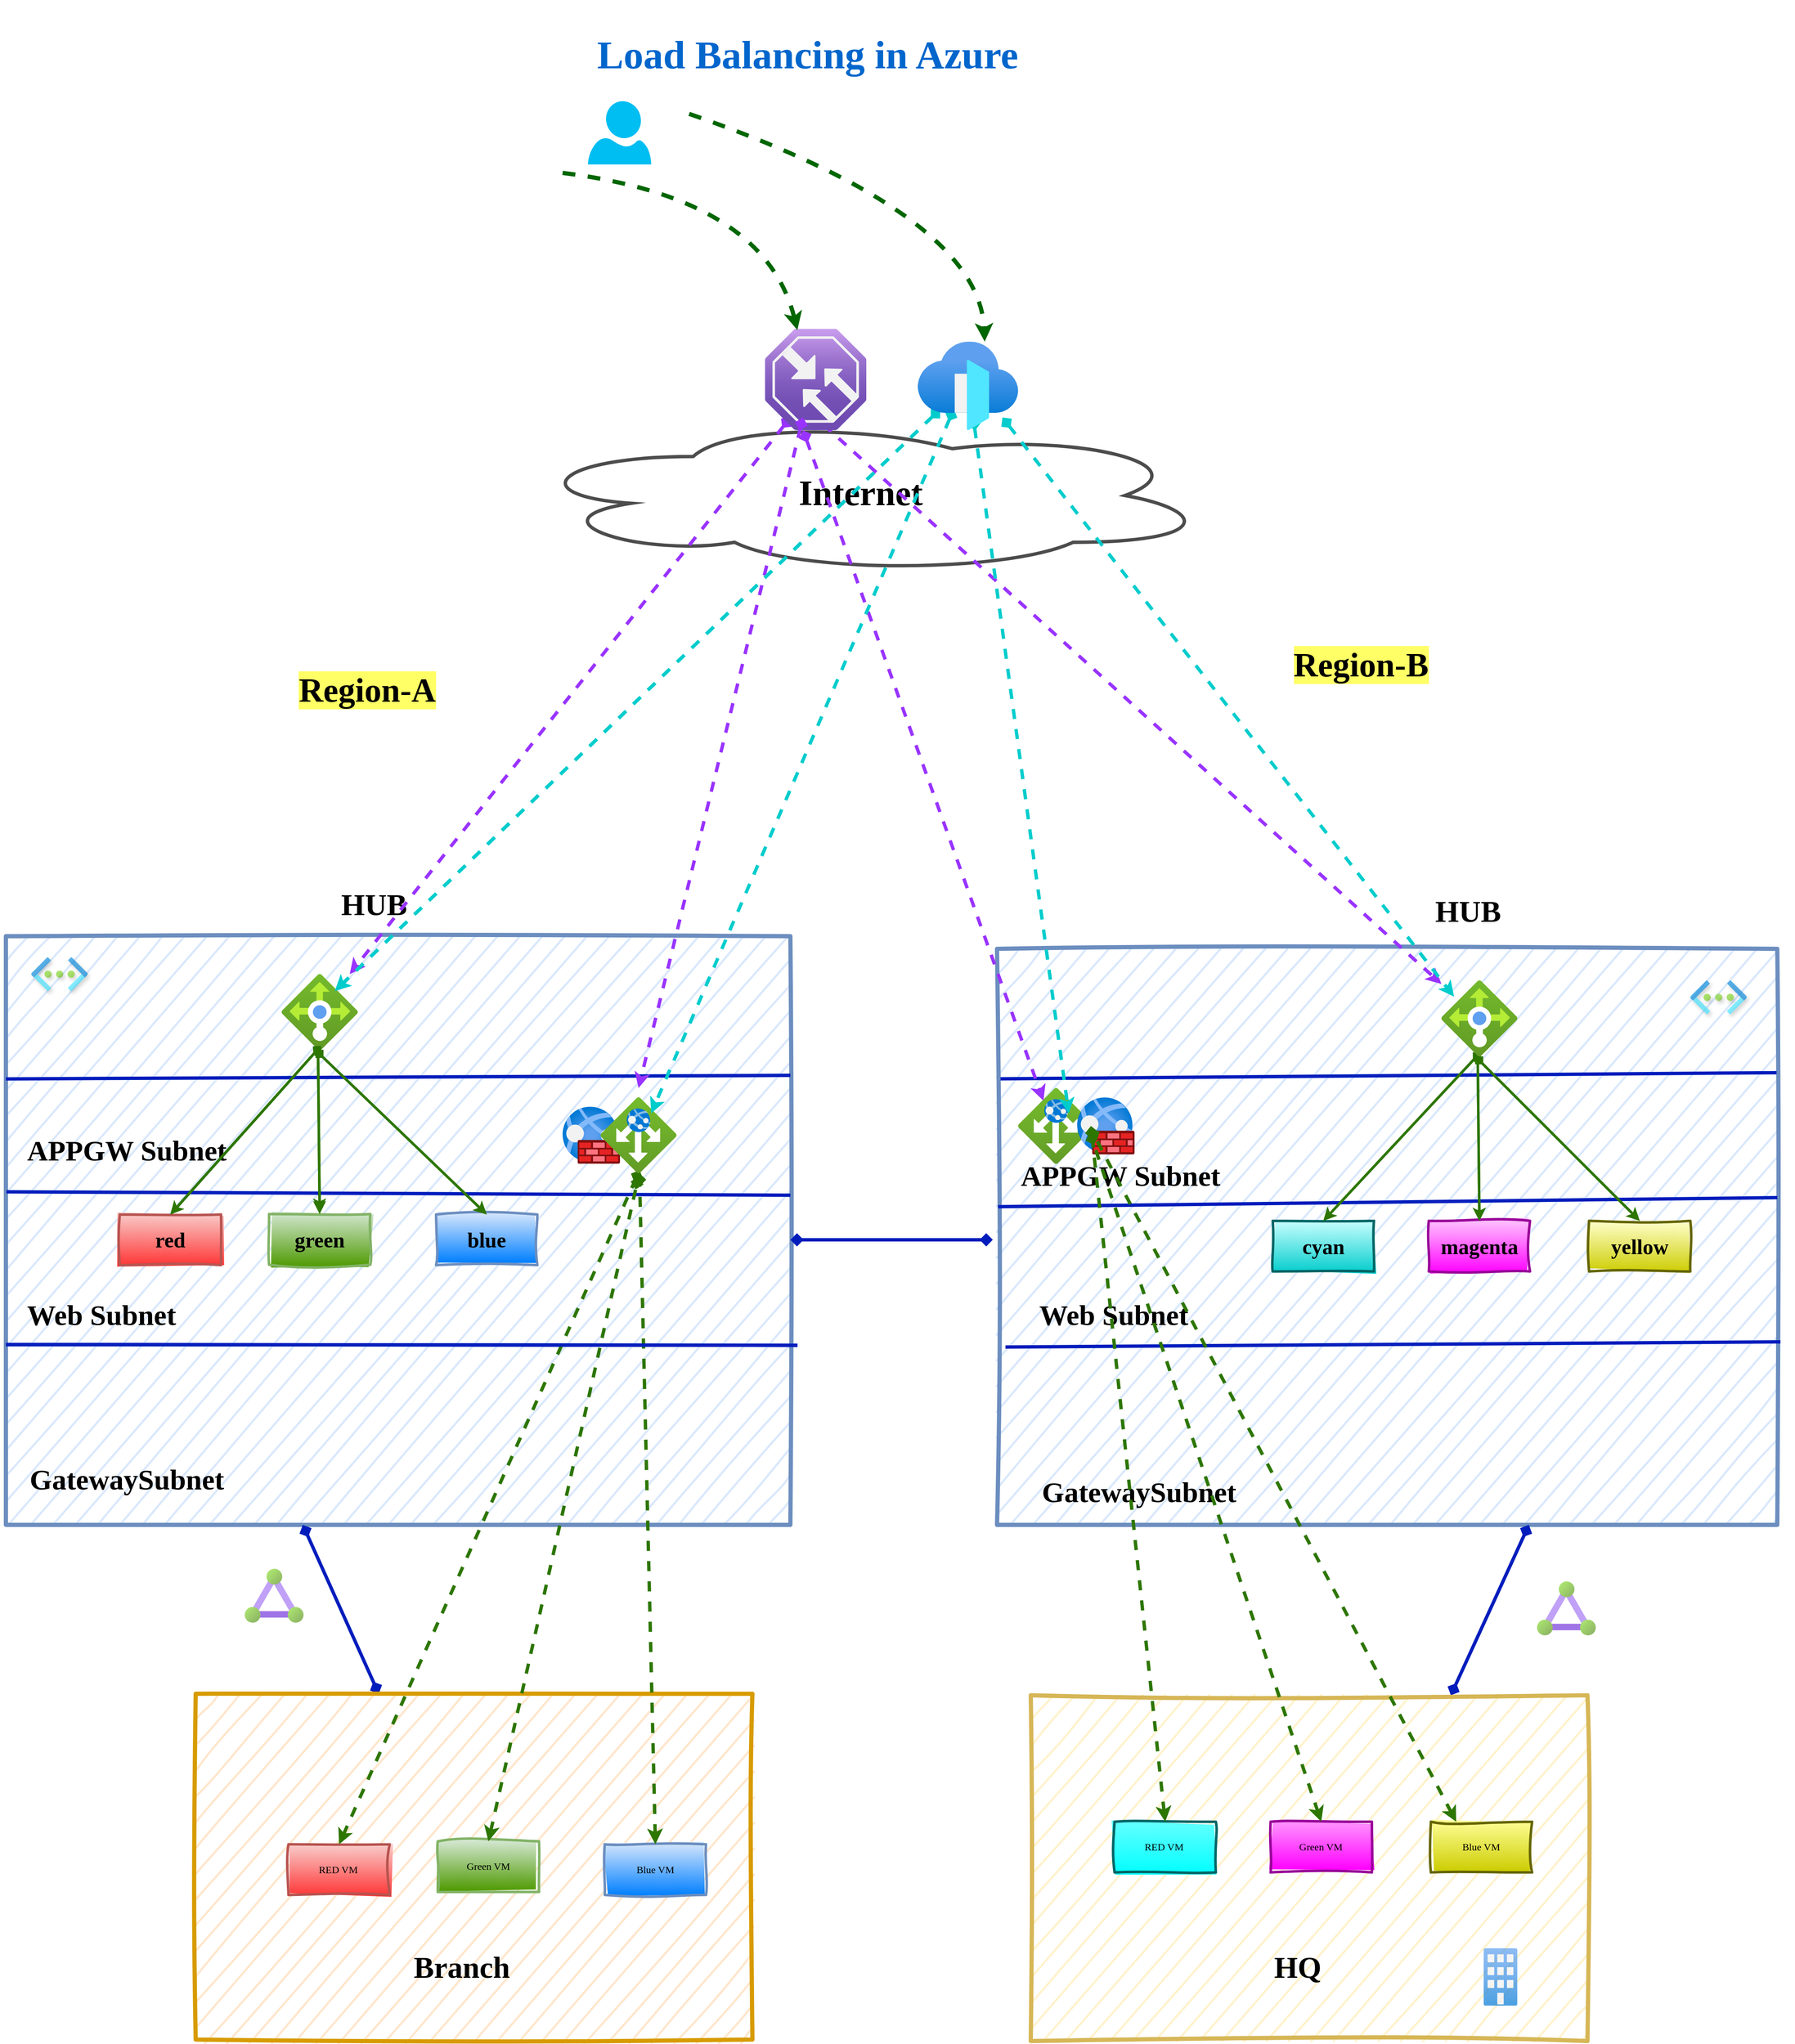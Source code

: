 <mxfile pages="18">
    <diagram id="xAm_WjqhbKw9Kvs9WwH9" name="LB">
        <mxGraphModel dx="1696" dy="3787" grid="1" gridSize="15" guides="1" tooltips="1" connect="1" arrows="1" fold="1" page="1" pageScale="1" pageWidth="850" pageHeight="1100" math="0" shadow="0">
            <root>
                <mxCell id="0"/>
                <mxCell id="1" parent="0"/>
                <mxCell id="2drF-FY8kmEDEjmJ2yYl-21" value="&lt;span style=&quot;color: rgba(0, 0, 0, 0); font-family: monospace; font-size: 0px; text-align: start;&quot;&gt;%3CmxGraphModel%3E%3Croot%3E%3CmxCell%20id%3D%220%22%2F%3E%3CmxCell%20id%3D%221%22%20parent%3D%220%22%2F%3E%3CmxCell%20id%3D%222%22%20value%3D%22%22%20style%3D%22rounded%3D0%3BwhiteSpace%3Dwrap%3Bhtml%3D1%3Bglass%3D0%3BlabelBackgroundColor%3Dnone%3BlabelBorderColor%3Dnone%3Bcomic%3D0%3Bsketch%3D1%3Bjiggle%3D2%3BfillStyle%3Dsolid%3BcurveFitting%3D1%3BsketchStyle%3Drough%3BstrokeColor%3D%23CC00CC%3BstrokeWidth%3D6%3BfontFamily%3DComic%20Sans%20MS%3BfontSize%3D25%3BfillColor%3Dnone%3BdisableMultiStrokeFill%3D1%3BdisableMultiStroke%3D1%3Balign%3Dleft%3BgradientColor%3Dnone%3B%22%20vertex%3D%221%22%20parent%3D%221%22%3E%3CmxGeometry%20x%3D%22-28440%22%20y%3D%22-14970%22%20width%3D%221274%22%20height%3D%22949%22%20as%3D%22geometry%22%2F%3E%3C%2FmxCell%3E%3CmxCell%20id%3D%223%22%20value%3D%22%22%20style%3D%22rounded%3D0%3BwhiteSpace%3Dwrap%3Bhtml%3D1%3BfillColor%3Dnone%3BstrokeColor%3D%230000CC%3BstrokeWidth%3D5%3BfontFamily%3DComic%20Sans%20MS%3Bsketch%3D1%3BcurveFitting%3D1%3Bjiggle%3D2%3BdisableMultiStrokeFill%3D1%3BdisableMultiStroke%3D1%3BhachureGap%3D-1%3BfillWeight%3D-1%3Bshadow%3D0%3BlabelBackgroundColor%3Dnone%3BlabelBorderColor%3Dnone%3BsketchStyle%3Drough%3BhachureAngle%3D-41%3BfillStyle%3Dauto%3B%22%20vertex%3D%221%22%20parent%3D%221%22%3E%3CmxGeometry%20x%3D%22-28390%22%20y%3D%22-14860%22%20width%3D%22930%22%20height%3D%22698%22%20as%3D%22geometry%22%2F%3E%3C%2FmxCell%3E%3CmxCell%20id%3D%224%22%20style%3D%22edgeStyle%3Dnone%3Bsketch%3D0%3BjumpStyle%3Dnone%3BjumpSize%3D2%3BorthogonalLoop%3D1%3BjettySize%3Dauto%3Bhtml%3D1%3Bshadow%3D0%3BstrokeColor%3D%23001DBC%3BstrokeWidth%3D5%3BfontFamily%3DComic%20Sans%20MS%3BfontSize%3D25%3BfontColor%3D%23000000%3BstartArrow%3Dnone%3BstartFill%3D0%3BendArrow%3Dnone%3BendFill%3D0%3Brounded%3D0%3BfillColor%3D%230050ef%3B%22%20edge%3D%221%22%20parent%3D%221%22%3E%3CmxGeometry%20relative%3D%221%22%20as%3D%22geometry%22%3E%3CmxPoint%20x%3D%22-28390%22%20y%3D%22-14717%22%20as%3D%22sourcePoint%22%2F%3E%3CmxPoint%20x%3D%22-27450%22%20y%3D%22-14717%22%20as%3D%22targetPoint%22%2F%3E%3C%2FmxGeometry%3E%3C%2FmxCell%3E%3CmxCell%20id%3D%225%22%20style%3D%22edgeStyle%3Dnone%3Bsketch%3D0%3BjumpStyle%3Dnone%3BjumpSize%3D2%3BorthogonalLoop%3D1%3BjettySize%3Dauto%3Bhtml%3D1%3BexitX%3D0.005%3BexitY%3D0.656%3BexitDx%3D0%3BexitDy%3D0%3Bshadow%3D0%3BstrokeColor%3D%23001DBC%3BstrokeWidth%3D5%3BfontFamily%3DComic%20Sans%20MS%3BfontSize%3D25%3BfontColor%3D%23000000%3BstartArrow%3Dnone%3BstartFill%3D0%3BendArrow%3Dnone%3BendFill%3D0%3Brounded%3D0%3BexitPerimeter%3D0%3BfillColor%3D%230050ef%3B%22%20edge%3D%221%22%20parent%3D%221%22%3E%3CmxGeometry%20relative%3D%221%22%20as%3D%22geometry%22%3E%3CmxPoint%20x%3D%22-28390%22%20y%3D%22-14512.812%22%20as%3D%22sourcePoint%22%2F%3E%3CmxPoint%20x%3D%22-27460%22%20y%3D%22-14517%22%20as%3D%22targetPoint%22%2F%3E%3C%2FmxGeometry%3E%3C%2FmxCell%3E%3CmxCell%20id%3D%226%22%20style%3D%22edgeStyle%3Dnone%3Bsketch%3D0%3BjumpStyle%3Dnone%3BjumpSize%3D2%3BorthogonalLoop%3D1%3BjettySize%3Dauto%3Bhtml%3D1%3BexitX%3D0.005%3BexitY%3D0.656%3BexitDx%3D0%3BexitDy%3D0%3BentryX%3D1.009%3BentryY%3D0.695%3BentryDx%3D0%3BentryDy%3D0%3Bshadow%3D0%3BstrokeColor%3D%23001DBC%3BstrokeWidth%3D5%3BfontFamily%3DComic%20Sans%20MS%3BfontSize%3D25%3BfontColor%3D%23000000%3BstartArrow%3Dnone%3BstartFill%3D0%3BendArrow%3Dnone%3BendFill%3D0%3Brounded%3D0%3BentryPerimeter%3D0%3BexitPerimeter%3D0%3BfillColor%3D%230050ef%3B%22%20edge%3D%221%22%20parent%3D%221%22%3E%3CmxGeometry%20relative%3D%221%22%20as%3D%22geometry%22%3E%3CmxPoint%20x%3D%22-28381%22%20y%3D%22-14240.812%22%20as%3D%22sourcePoint%22%2F%3E%3CmxPoint%20x%3D%22-27442.63%22%20y%3D%22-14239.89%22%20as%3D%22targetPoint%22%2F%3E%3C%2FmxGeometry%3E%3C%2FmxCell%3E%3CmxCell%20id%3D%227%22%20value%3D%22%22%20style%3D%22whiteSpace%3Dwrap%3Bhtml%3D1%3BstrokeWidth%3D3%3B%22%20vertex%3D%221%22%20parent%3D%221%22%3E%3CmxGeometry%20x%3D%22-28210%22%20y%3D%22-14440%22%20width%3D%22520%22%20height%3D%22190%22%20as%3D%22geometry%22%2F%3E%3C%2FmxCell%3E%3CmxCell%20id%3D%228%22%20value%3D%22%22%20style%3D%22aspect%3Dfixed%3Bhtml%3D1%3Bpoints%3D%5B%5D%3Balign%3Dcenter%3Bimage%3BfontSize%3D12%3Bimage%3Dimg%2Flib%2Fazure2%2Fnetworking%2FVirtual_Networks.svg%3Brounded%3D0%3Bglass%3D0%3BlabelBackgroundColor%3D%2366B2FF%3Bsketch%3D1%3BfillStyle%3Dhachure%3BfontFamily%3DComic%20Sans%20MS%3BfontColor%3D%23000000%3Bopacity%3D70%3Bshadow%3D1%3BlabelBorderColor%3Dnone%3BfillWeight%3D-1%3BhachureGap%3D-1%3Bjiggle%3D2%3BdisableMultiStroke%3D1%3BdisableMultiStrokeFill%3D1%3BsketchStyle%3Dcomic%3BstrokeColor%3D%23FFD966%3BstrokeWidth%3D5%3BfillColor%3D%23A9C4EB%3B%22%20vertex%3D%221%22%20parent%3D%221%22%3E%3CmxGeometry%20x%3D%22-27589%22%20y%3D%22-14834%22%20width%3D%2267%22%20height%3D%2240%22%20as%3D%22geometry%22%2F%3E%3C%2FmxCell%3E%3CmxCell%20id%3D%229%22%20value%3D%22%26lt%3Bfont%20style%3D%26quot%3Bfont-size%3A%2025px%3B%26quot%3B%26gt%3B%26lt%3Bb%26gt%3Bred%26lt%3B%2Fb%26gt%3B%26lt%3B%2Ffont%26gt%3B%22%20style%3D%22rounded%3D0%3BwhiteSpace%3Dwrap%3Bhtml%3D1%3Bshadow%3D0%3BlabelBackgroundColor%3Dnone%3BlabelBorderColor%3Dnone%3Bsketch%3D1%3BfillWeight%3D-1%3BhachureGap%3D-1%3BhachureAngle%3D-41%3Bjiggle%3D2%3BdisableMultiStroke%3D1%3BdisableMultiStrokeFill%3D1%3BfillStyle%3Dauto%3BcurveFitting%3D1%3BsketchStyle%3Drough%3BstrokeColor%3D%23b85450%3BstrokeWidth%3D5%3BfontFamily%3DComic%20Sans%20MS%3BfontSize%3D12%3BfillColor%3D%23f8cecc%3BgradientColor%3D%23FF3333%3B%22%20vertex%3D%221%22%20parent%3D%221%22%3E%3CmxGeometry%20x%3D%22-28203%22%20y%3D%22-14334%22%20width%3D%22120%22%20height%3D%2260%22%20as%3D%22geometry%22%2F%3E%3C%2FmxCell%3E%3CmxCell%20id%3D%2210%22%20value%3D%22%26lt%3Bb%26gt%3B%26lt%3Bfont%20style%3D%26quot%3Bfont-size%3A%2025px%3B%26quot%3B%26gt%3Bgreen%26lt%3B%2Ffont%26gt%3B%26lt%3B%2Fb%26gt%3B%22%20style%3D%22rounded%3D0%3BwhiteSpace%3Dwrap%3Bhtml%3D1%3Bshadow%3D0%3BlabelBackgroundColor%3Dnone%3BlabelBorderColor%3Dnone%3Bsketch%3D1%3BfillWeight%3D-1%3BhachureGap%3D-1%3BhachureAngle%3D-41%3Bjiggle%3D2%3BdisableMultiStroke%3D1%3BdisableMultiStrokeFill%3D1%3BfillStyle%3Dauto%3BcurveFitting%3D1%3BsketchStyle%3Drough%3BstrokeColor%3D%2382b366%3BstrokeWidth%3D5%3BfontFamily%3DComic%20Sans%20MS%3BfontSize%3D12%3BfillColor%3D%23d5e8d4%3BgradientColor%3D%234D9900%3B%22%20vertex%3D%221%22%20parent%3D%221%22%3E%3CmxGeometry%20x%3D%22-28026%22%20y%3D%22-14334.5%22%20width%3D%22120%22%20height%3D%2260%22%20as%3D%22geometry%22%2F%3E%3C%2FmxCell%3E%3CmxCell%20id%3D%2211%22%20value%3D%22%26lt%3Bfont%20style%3D%26quot%3Bfont-size%3A%2025px%3B%26quot%3B%26gt%3B%26lt%3Bb%26gt%3Bblue%26lt%3B%2Fb%26gt%3B%26lt%3B%2Ffont%26gt%3B%22%20style%3D%22rounded%3D0%3BwhiteSpace%3Dwrap%3Bhtml%3D1%3Bshadow%3D0%3BlabelBackgroundColor%3Dnone%3BlabelBorderColor%3Dnone%3Bsketch%3D1%3BfillWeight%3D-1%3BhachureGap%3D-1%3BhachureAngle%3D-41%3Bjiggle%3D2%3BdisableMultiStroke%3D1%3BdisableMultiStrokeFill%3D1%3BfillStyle%3Dauto%3BcurveFitting%3D1%3BsketchStyle%3Drough%3BstrokeColor%3D%236c8ebf%3BstrokeWidth%3D5%3BfontFamily%3DComic%20Sans%20MS%3BfontSize%3D12%3BfillColor%3D%23dae8fc%3BgradientColor%3D%23007FFF%3B%22%20vertex%3D%221%22%20parent%3D%221%22%3E%3CmxGeometry%20x%3D%22-27828%22%20y%3D%22-14334%22%20width%3D%22120%22%20height%3D%2260%22%20as%3D%22geometry%22%2F%3E%3C%2FmxCell%3E%3CmxCell%20id%3D%2212%22%20value%3D%22%26lt%3Bb%26gt%3BAKS%20Subnet%26lt%3B%2Fb%26gt%3B%22%20style%3D%22text%3Bhtml%3D1%3Balign%3Dcenter%3BverticalAlign%3Dmiddle%3Bresizable%3D0%3Bpoints%3D%5B%5D%3Bautosize%3D1%3BstrokeColor%3Dnone%3BfillColor%3Dnone%3BfontSize%3D34%3BfontFamily%3DComic%20Sans%20MS%3BfontColor%3D%23000000%3BstrokeWidth%3D5%3B%22%20vertex%3D%221%22%20parent%3D%221%22%3E%3CmxGeometry%20x%3D%22-28397%22%20y%3D%22-14485%22%20width%3D%22220%22%20height%3D%2250%22%20as%3D%22geometry%22%2F%3E%3C%2FmxCell%3E%3CmxCell%20id%3D%2213%22%20value%3D%22GatewaySubnet%22%20style%3D%22text%3Bhtml%3D1%3Balign%3Dcenter%3BverticalAlign%3Dmiddle%3Bresizable%3D0%3Bpoints%3D%5B%5D%3Bautosize%3D1%3BstrokeColor%3Dnone%3BfillColor%3Dnone%3BfontSize%3D34%3BfontFamily%3DComic%20Sans%20MS%3BfontColor%3D%23000000%3BstrokeWidth%3D5%3B%22%20vertex%3D%221%22%20parent%3D%221%22%3E%3CmxGeometry%20x%3D%22-28390%22%20y%3D%22-14245%22%20width%3D%22285%22%20height%3D%2260%22%20as%3D%22geometry%22%2F%3E%3C%2FmxCell%3E%3CmxCell%20id%3D%2214%22%20value%3D%22%22%20style%3D%22aspect%3Dfixed%3Bhtml%3D1%3Bpoints%3D%5B%5D%3Balign%3Dcenter%3Bimage%3BfontSize%3D12%3Bimage%3Dimg%2Flib%2Fazure2%2Fnetworking%2FLoad_Balancers.svg%3Brounded%3D0%3Bshadow%3D0%3BlabelBackgroundColor%3Dnone%3BlabelBorderColor%3Dnone%3Bsketch%3D1%3BfillWeight%3D-1%3BhachureGap%3D-1%3BhachureAngle%3D-41%3Bjiggle%3D2%3BdisableMultiStroke%3D1%3BdisableMultiStrokeFill%3D1%3BfillStyle%3Dauto%3BcurveFitting%3D1%3BsketchStyle%3Drough%3BstrokeColor%3D%236c8ebf%3BstrokeWidth%3D5%3BfontFamily%3DComic%20Sans%20MS%3BfontColor%3Drgb(0%2C%200%2C%200)%3BfillColor%3D%23A9C4EB%3B%22%20vertex%3D%221%22%20parent%3D%221%22%3E%3CmxGeometry%20x%3D%22-28011%22%20y%3D%22-14619%22%20width%3D%2290%22%20height%3D%2290%22%20as%3D%22geometry%22%2F%3E%3C%2FmxCell%3E%3CmxCell%20id%3D%2215%22%20value%3D%22%22%20style%3D%22aspect%3Dfixed%3Bhtml%3D1%3Bpoints%3D%5B%5D%3Balign%3Dcenter%3Bimage%3BfontSize%3D12%3Bimage%3Dimg%2Flib%2Fazure2%2Fnetworking%2FLoad_Balancers.svg%3Brounded%3D0%3Bshadow%3D0%3BlabelBackgroundColor%3Dnone%3BlabelBorderColor%3Dnone%3Bsketch%3D1%3BfillWeight%3D-1%3BhachureGap%3D-1%3BhachureAngle%3D-41%3Bjiggle%3D2%3BdisableMultiStroke%3D1%3BdisableMultiStrokeFill%3D1%3BfillStyle%3Dauto%3BcurveFitting%3D1%3BsketchStyle%3Drough%3BstrokeColor%3D%236c8ebf%3BstrokeWidth%3D5%3BfontFamily%3DComic%20Sans%20MS%3BfontColor%3Drgb(0%2C%200%2C%200)%3BfillColor%3D%23A9C4EB%3B%22%20vertex%3D%221%22%20parent%3D%221%22%3E%3CmxGeometry%20x%3D%22-28011%22%20y%3D%22-14619%22%20width%3D%2290%22%20height%3D%2290%22%20as%3D%22geometry%22%2F%3E%3C%2FmxCell%3E%3CmxCell%20id%3D%2216%22%20value%3D%22%22%20style%3D%22aspect%3Dfixed%3Bhtml%3D1%3Bpoints%3D%5B%5D%3Balign%3Dcenter%3Bimage%3BfontSize%3D12%3Bimage%3Dimg%2Flib%2Fazure2%2Fnetworking%2FLoad_Balancers.svg%3Brounded%3D0%3Bshadow%3D0%3BlabelBackgroundColor%3Dnone%3BlabelBorderColor%3Dnone%3Bsketch%3D1%3BfillWeight%3D-1%3BhachureGap%3D-1%3BhachureAngle%3D-41%3Bjiggle%3D2%3BdisableMultiStroke%3D1%3BdisableMultiStrokeFill%3D1%3BfillStyle%3Dauto%3BcurveFitting%3D1%3BsketchStyle%3Drough%3BstrokeColor%3D%236c8ebf%3BstrokeWidth%3D5%3BfontFamily%3DComic%20Sans%20MS%3BfontColor%3Drgb(0%2C%200%2C%200)%3BfillColor%3D%23A9C4EB%3B%22%20vertex%3D%221%22%20parent%3D%221%22%3E%3CmxGeometry%20x%3D%22-28011%22%20y%3D%22-14617%22%20width%3D%2290%22%20height%3D%2290%22%20as%3D%22geometry%22%2F%3E%3C%2FmxCell%3E%3CmxCell%20id%3D%2217%22%20value%3D%22%26lt%3Bb%26gt%3BNAT%20Subnet%26lt%3B%2Fb%26gt%3B%22%20style%3D%22text%3Bhtml%3D1%3Balign%3Dcenter%3BverticalAlign%3Dmiddle%3Bresizable%3D0%3Bpoints%3D%5B%5D%3Bautosize%3D1%3BstrokeColor%3Dnone%3BfillColor%3Dnone%3BfontSize%3D34%3BfontFamily%3DComic%20Sans%20MS%3BfontColor%3D%23000000%3BstrokeWidth%3D5%3B%22%20vertex%3D%221%22%20parent%3D%221%22%3E%3CmxGeometry%20x%3D%22-28379%22%20y%3D%22-14777%22%20width%3D%22230%22%20height%3D%2250%22%20as%3D%22geometry%22%2F%3E%3C%2FmxCell%3E%3CmxCell%20id%3D%2218%22%20value%3D%22%22%20style%3D%22edgeStyle%3Dnone%3Bsketch%3D0%3BjumpStyle%3Dnone%3BjumpSize%3D2%3BorthogonalLoop%3D1%3BjettySize%3Dauto%3Bhtml%3D1%3BexitX%3D0.005%3BexitY%3D0.656%3BexitDx%3D0%3BexitDy%3D0%3Bshadow%3D0%3BstrokeColor%3D%23001DBC%3BstrokeWidth%3D5%3BfontFamily%3DComic%20Sans%20MS%3BfontSize%3D25%3BfontColor%3D%23000000%3BstartArrow%3Dnone%3BstartFill%3D0%3BendArrow%3Dnone%3BendFill%3D0%3Brounded%3D0%3BexitPerimeter%3D0%3BfillColor%3D%230050ef%3B%22%20edge%3D%221%22%20target%3D%2217%22%20parent%3D%221%22%3E%3CmxGeometry%20relative%3D%221%22%20as%3D%22geometry%22%3E%3CmxPoint%20x%3D%22-28380%22%20y%3D%22-14725.812%22%20as%3D%22sourcePoint%22%2F%3E%3CmxPoint%20x%3D%22-27450%22%20y%3D%22-14730%22%20as%3D%22targetPoint%22%2F%3E%3C%2FmxGeometry%3E%3C%2FmxCell%3E%3CmxCell%20id%3D%2219%22%20value%3D%22%22%20style%3D%22aspect%3Dfixed%3Bhtml%3D1%3Bpoints%3D%5B%5D%3Balign%3Dcenter%3Bimage%3BfontSize%3D12%3Bimage%3Dimg%2Flib%2Fazure2%2Fcompute%2FKubernetes_Services.svg%3BstrokeWidth%3D6%3B%22%20vertex%3D%221%22%20parent%3D%221%22%3E%3CmxGeometry%20x%3D%22-28011%22%20y%3D%22-14435%22%20width%3D%2290.67%22%20height%3D%2280%22%20as%3D%22geometry%22%2F%3E%3C%2FmxCell%3E%3CmxCell%20id%3D%2220%22%20value%3D%22%26lt%3Bfont%20face%3D%26quot%3BComic%20Sans%20MS%26quot%3B%20style%3D%26quot%3Bfont-size%3A%2051px%3B%26quot%3B%26gt%3BOrigin%26lt%3B%2Ffont%26gt%3B%22%20style%3D%22text%3Bhtml%3D1%3Balign%3Dcenter%3BverticalAlign%3Dmiddle%3Bresizable%3D0%3Bpoints%3D%5B%5D%3Bautosize%3D1%3BstrokeColor%3Dnone%3BfillColor%3Dnone%3BfontStyle%3D1%3BfontSize%3D51%3B%22%20vertex%3D%221%22%20parent%3D%221%22%3E%3CmxGeometry%20x%3D%22-28196%22%20y%3D%22-14660%22%20width%3D%22170%22%20height%3D%2280%22%20as%3D%22geometry%22%2F%3E%3C%2FmxCell%3E%3CmxCell%20id%3D%2221%22%20value%3D%22%26lt%3Bfont%20face%3D%26quot%3BComic%20Sans%20MS%26quot%3B%20style%3D%26quot%3Bfont-size%3A%2040px%3B%26quot%3B%26gt%3BAKS%20Private%20Cluster%26lt%3B%2Ffont%26gt%3B%22%20style%3D%22text%3Bhtml%3D1%3Balign%3Dcenter%3BverticalAlign%3Dmiddle%3Bresizable%3D0%3Bpoints%3D%5B%5D%3Bautosize%3D1%3BstrokeColor%3Dnone%3BfillColor%3Dnone%3BfontStyle%3D1%22%20vertex%3D%221%22%20parent%3D%221%22%3E%3CmxGeometry%20x%3D%22-28130%22%20y%3D%22-14490%22%20width%3D%22410%22%20height%3D%2260%22%20as%3D%22geometry%22%2F%3E%3C%2FmxCell%3E%3C%2Froot%3E%3C%2FmxGraphModel%3E&lt;/span&gt;" style="text;html=1;align=center;verticalAlign=middle;resizable=0;points=[];autosize=1;strokeColor=none;fillColor=none;fontSize=50;fontFamily=Comic Sans MS;" parent="1" vertex="1">
                    <mxGeometry x="2180" y="468" width="30" height="75" as="geometry"/>
                </mxCell>
                <mxCell id="mN-0i87dnHJpf8PUKJab-6" value="hub-spoke" parent="0"/>
                <mxCell id="KnMjfsEi4pamALxlfvnQ-3" value="" style="rounded=0;whiteSpace=wrap;html=1;fillColor=#dae8fc;strokeColor=#6c8ebf;strokeWidth=5;fontFamily=Comic Sans MS;sketch=1;curveFitting=1;jiggle=2;disableMultiStrokeFill=1;disableMultiStroke=1;hachureGap=-1;fillWeight=-1;shadow=0;labelBackgroundColor=none;labelBorderColor=none;sketchStyle=rough;hachureAngle=-41;fillStyle=auto;" parent="mN-0i87dnHJpf8PUKJab-6" vertex="1">
                    <mxGeometry x="90" y="-615" width="930" height="698" as="geometry"/>
                </mxCell>
                <mxCell id="KnMjfsEi4pamALxlfvnQ-5" style="edgeStyle=none;sketch=0;jumpStyle=none;jumpSize=2;orthogonalLoop=1;jettySize=auto;html=1;exitX=0.005;exitY=0.656;exitDx=0;exitDy=0;entryX=1.009;entryY=0.695;entryDx=0;entryDy=0;shadow=0;strokeColor=#001DBC;strokeWidth=4;fontFamily=Comic Sans MS;fontSize=25;fontColor=#000000;startArrow=none;startFill=0;endArrow=none;endFill=0;rounded=0;entryPerimeter=0;exitPerimeter=0;fillColor=#0050ef;" parent="mN-0i87dnHJpf8PUKJab-6" target="KnMjfsEi4pamALxlfvnQ-3" edge="1">
                    <mxGeometry relative="1" as="geometry">
                        <mxPoint x="90.0" y="-130.812" as="sourcePoint"/>
                        <mxPoint x="775.86" y="-135.0" as="targetPoint"/>
                    </mxGeometry>
                </mxCell>
                <mxCell id="KnMjfsEi4pamALxlfvnQ-6" value="" style="aspect=fixed;html=1;points=[];align=center;image;fontSize=12;image=img/lib/azure2/networking/Virtual_Networks.svg;rounded=0;glass=0;labelBackgroundColor=#66B2FF;sketch=1;fillStyle=hachure;fontFamily=Comic Sans MS;fontColor=#000000;opacity=70;shadow=1;labelBorderColor=none;fillWeight=-1;hachureGap=-1;jiggle=2;disableMultiStroke=1;disableMultiStrokeFill=1;sketchStyle=comic;strokeColor=#FFD966;strokeWidth=3;fillColor=#A9C4EB;" parent="mN-0i87dnHJpf8PUKJab-6" vertex="1">
                    <mxGeometry x="120" y="-590" width="67" height="40" as="geometry"/>
                </mxCell>
                <mxCell id="mN-0i87dnHJpf8PUKJab-5" style="edgeStyle=none;sketch=0;jumpStyle=none;jumpSize=2;orthogonalLoop=1;jettySize=auto;html=1;exitX=0.005;exitY=0.656;exitDx=0;exitDy=0;entryX=1;entryY=0.44;entryDx=0;entryDy=0;shadow=0;strokeColor=#001DBC;strokeWidth=4;fontFamily=Comic Sans MS;fontSize=25;fontColor=#000000;startArrow=none;startFill=0;endArrow=none;endFill=0;rounded=0;entryPerimeter=0;exitPerimeter=0;fillColor=#0050ef;" parent="mN-0i87dnHJpf8PUKJab-6" target="KnMjfsEi4pamALxlfvnQ-3" edge="1">
                    <mxGeometry relative="1" as="geometry">
                        <mxPoint x="90.69" y="-311.892" as="sourcePoint"/>
                        <mxPoint x="776.55" y="-315.0" as="targetPoint"/>
                    </mxGeometry>
                </mxCell>
                <mxCell id="sStYuL11OvN6GHK9HtLg-14" value="&lt;font style=&quot;font-size: 25px;&quot;&gt;&lt;b&gt;red&lt;/b&gt;&lt;/font&gt;" style="rounded=0;whiteSpace=wrap;html=1;shadow=0;labelBackgroundColor=none;labelBorderColor=none;sketch=1;fillWeight=-1;hachureGap=-1;hachureAngle=-41;jiggle=2;disableMultiStroke=1;disableMultiStrokeFill=1;fillStyle=auto;curveFitting=1;sketchStyle=rough;strokeColor=#b85450;strokeWidth=3;fontFamily=Comic Sans MS;fontSize=12;fillColor=#f8cecc;gradientColor=#FF3333;" parent="mN-0i87dnHJpf8PUKJab-6" vertex="1">
                    <mxGeometry x="225" y="-285" width="120" height="60" as="geometry"/>
                </mxCell>
                <mxCell id="sStYuL11OvN6GHK9HtLg-15" value="&lt;b&gt;&lt;font style=&quot;font-size: 25px;&quot;&gt;green&lt;/font&gt;&lt;/b&gt;" style="rounded=0;whiteSpace=wrap;html=1;shadow=0;labelBackgroundColor=none;labelBorderColor=none;sketch=1;fillWeight=-1;hachureGap=-1;hachureAngle=-41;jiggle=2;disableMultiStroke=1;disableMultiStrokeFill=1;fillStyle=auto;curveFitting=1;sketchStyle=rough;strokeColor=#82b366;strokeWidth=3;fontFamily=Comic Sans MS;fontSize=12;fillColor=#d5e8d4;gradientColor=#4D9900;" parent="mN-0i87dnHJpf8PUKJab-6" vertex="1">
                    <mxGeometry x="402" y="-285.5" width="120" height="60" as="geometry"/>
                </mxCell>
                <mxCell id="sStYuL11OvN6GHK9HtLg-16" value="&lt;font style=&quot;font-size: 25px;&quot;&gt;&lt;b&gt;blue&lt;/b&gt;&lt;/font&gt;" style="rounded=0;whiteSpace=wrap;html=1;shadow=0;labelBackgroundColor=none;labelBorderColor=none;sketch=1;fillWeight=-1;hachureGap=-1;hachureAngle=-41;jiggle=2;disableMultiStroke=1;disableMultiStrokeFill=1;fillStyle=auto;curveFitting=1;sketchStyle=rough;strokeColor=#6c8ebf;strokeWidth=3;fontFamily=Comic Sans MS;fontSize=12;fillColor=#dae8fc;gradientColor=#007FFF;" parent="mN-0i87dnHJpf8PUKJab-6" vertex="1">
                    <mxGeometry x="600" y="-285" width="120" height="60" as="geometry"/>
                </mxCell>
                <mxCell id="NtSinPYiAu8do6E354et-4" value="" style="rounded=0;whiteSpace=wrap;html=1;fillColor=#dae8fc;strokeColor=#6c8ebf;strokeWidth=5;fontFamily=Comic Sans MS;sketch=1;curveFitting=1;jiggle=2;disableMultiStrokeFill=1;disableMultiStroke=1;hachureGap=-1;fillWeight=-1;shadow=0;labelBackgroundColor=none;labelBorderColor=none;sketchStyle=rough;hachureAngle=-41;fillStyle=auto;" parent="mN-0i87dnHJpf8PUKJab-6" vertex="1">
                    <mxGeometry x="1265" y="-600" width="925" height="683" as="geometry"/>
                </mxCell>
                <mxCell id="NtSinPYiAu8do6E354et-19" value="&lt;font size=&quot;1&quot; style=&quot;&quot;&gt;&lt;b style=&quot;font-size: 25px;&quot;&gt;cyan&lt;/b&gt;&lt;/font&gt;" style="rounded=0;whiteSpace=wrap;html=1;shadow=0;labelBackgroundColor=none;labelBorderColor=none;sketch=1;fillWeight=-1;hachureGap=-1;hachureAngle=-41;jiggle=2;disableMultiStroke=1;disableMultiStrokeFill=1;fillStyle=auto;curveFitting=1;sketchStyle=rough;strokeColor=#006666;strokeWidth=3;fontFamily=Comic Sans MS;fontSize=12;fillColor=#CCFFFF;gradientColor=#00CCCC;" parent="mN-0i87dnHJpf8PUKJab-6" vertex="1">
                    <mxGeometry x="1591.86" y="-277.5" width="120" height="60" as="geometry"/>
                </mxCell>
                <mxCell id="NtSinPYiAu8do6E354et-20" value="&lt;font style=&quot;font-size: 25px;&quot;&gt;&lt;b&gt;magenta&lt;/b&gt;&lt;/font&gt;" style="rounded=0;whiteSpace=wrap;html=1;shadow=0;labelBackgroundColor=none;labelBorderColor=none;sketch=1;fillWeight=-1;hachureGap=-1;hachureAngle=-41;jiggle=2;disableMultiStroke=1;disableMultiStrokeFill=1;fillStyle=auto;curveFitting=1;sketchStyle=rough;strokeColor=#990099;strokeWidth=3;fontFamily=Comic Sans MS;fontSize=12;fillColor=#FFCCFF;gradientColor=#FF00FF;" parent="mN-0i87dnHJpf8PUKJab-6" vertex="1">
                    <mxGeometry x="1776.86" y="-277.5" width="120" height="60" as="geometry"/>
                </mxCell>
                <mxCell id="NtSinPYiAu8do6E354et-21" value="&lt;span style=&quot;font-size: 25px;&quot;&gt;&lt;b&gt;yellow&lt;/b&gt;&lt;/span&gt;" style="rounded=0;whiteSpace=wrap;html=1;shadow=0;labelBackgroundColor=none;labelBorderColor=none;sketch=1;fillWeight=-1;hachureGap=-1;hachureAngle=-41;jiggle=2;disableMultiStroke=1;disableMultiStrokeFill=1;fillStyle=auto;curveFitting=1;sketchStyle=rough;strokeColor=#666600;strokeWidth=3;fontFamily=Comic Sans MS;fontSize=12;fillColor=#FFFFCC;gradientColor=#CCCC00;" parent="mN-0i87dnHJpf8PUKJab-6" vertex="1">
                    <mxGeometry x="1966.86" y="-277.5" width="120" height="60" as="geometry"/>
                </mxCell>
                <mxCell id="jHjfmD3Z2bBNrhrUtHnD-41" style="edgeStyle=none;rounded=0;orthogonalLoop=1;jettySize=auto;html=1;exitX=0.5;exitY=1;exitDx=0;exitDy=0;entryX=0.5;entryY=0;entryDx=0;entryDy=0;strokeColor=#001DBC;strokeWidth=4;fontFamily=Comic Sans MS;fontSize=12;fontColor=#FF3333;startArrow=diamond;startFill=1;endArrow=diamond;endFill=1;fillColor=#0050ef;" parent="mN-0i87dnHJpf8PUKJab-6" edge="1">
                    <mxGeometry relative="1" as="geometry">
                        <mxPoint x="442" y="83" as="sourcePoint"/>
                        <mxPoint x="532" y="283.25" as="targetPoint"/>
                    </mxGeometry>
                </mxCell>
                <mxCell id="4ty7zOa8v1ebWIwtcDoK-1" value="" style="rounded=0;whiteSpace=wrap;html=1;fillColor=#ffe6cc;strokeColor=#d79b00;strokeWidth=5;sketch=1;curveFitting=1;jiggle=2;disableMultiStrokeFill=1;disableMultiStroke=1;fillStyle=hachure;" parent="mN-0i87dnHJpf8PUKJab-6" vertex="1">
                    <mxGeometry x="315" y="283.25" width="660" height="410" as="geometry"/>
                </mxCell>
                <mxCell id="jHjfmD3Z2bBNrhrUtHnD-42" style="edgeStyle=none;rounded=0;orthogonalLoop=1;jettySize=auto;html=1;exitX=0.5;exitY=0;exitDx=0;exitDy=0;entryX=0.5;entryY=1;entryDx=0;entryDy=0;strokeColor=#001DBC;strokeWidth=4;fontFamily=Comic Sans MS;fontSize=12;fontColor=#FF3333;startArrow=diamond;startFill=1;endArrow=diamond;endFill=1;fillColor=#0050ef;" parent="mN-0i87dnHJpf8PUKJab-6" edge="1">
                    <mxGeometry relative="1" as="geometry">
                        <mxPoint x="1803.0" y="285" as="sourcePoint"/>
                        <mxPoint x="1895.5" y="83" as="targetPoint"/>
                    </mxGeometry>
                </mxCell>
                <mxCell id="jHjfmD3Z2bBNrhrUtHnD-3" value="&lt;h5&gt;&lt;br&gt;&lt;/h5&gt;" style="rounded=0;whiteSpace=wrap;html=1;fillColor=#fff2cc;strokeColor=#d6b656;sketch=1;curveFitting=1;jiggle=2;disableMultiStrokeFill=1;disableMultiStroke=1;strokeWidth=5;fillStyle=hachure;" parent="mN-0i87dnHJpf8PUKJab-6" vertex="1">
                    <mxGeometry x="1305" y="285" width="660" height="410" as="geometry"/>
                </mxCell>
                <mxCell id="jHjfmD3Z2bBNrhrUtHnD-30" value="RED VM&lt;span style=&quot;white-space: pre;&quot;&gt;&#9;&lt;/span&gt;" style="rounded=0;whiteSpace=wrap;html=1;shadow=0;labelBackgroundColor=none;labelBorderColor=none;sketch=1;fillWeight=-1;hachureGap=-1;hachureAngle=-41;jiggle=2;disableMultiStroke=1;disableMultiStrokeFill=1;fillStyle=auto;curveFitting=1;sketchStyle=rough;strokeColor=#b85450;strokeWidth=3;fontFamily=Comic Sans MS;fontSize=12;fillColor=#f8cecc;gradientColor=#FF3333;" parent="mN-0i87dnHJpf8PUKJab-6" vertex="1">
                    <mxGeometry x="425" y="461.75" width="120" height="60" as="geometry"/>
                </mxCell>
                <mxCell id="jHjfmD3Z2bBNrhrUtHnD-31" value="Green VM" style="rounded=0;whiteSpace=wrap;html=1;shadow=0;labelBackgroundColor=none;labelBorderColor=none;sketch=1;fillWeight=-1;hachureGap=-1;hachureAngle=-41;jiggle=2;disableMultiStroke=1;disableMultiStrokeFill=1;fillStyle=auto;curveFitting=1;sketchStyle=rough;strokeColor=#82b366;strokeWidth=3;fontFamily=Comic Sans MS;fontSize=12;fillColor=#d5e8d4;gradientColor=#4D9900;" parent="mN-0i87dnHJpf8PUKJab-6" vertex="1">
                    <mxGeometry x="602" y="458.25" width="120" height="60" as="geometry"/>
                </mxCell>
                <mxCell id="jHjfmD3Z2bBNrhrUtHnD-32" value="Blue VM" style="rounded=0;whiteSpace=wrap;html=1;shadow=0;labelBackgroundColor=none;labelBorderColor=none;sketch=1;fillWeight=-1;hachureGap=-1;hachureAngle=-41;jiggle=2;disableMultiStroke=1;disableMultiStrokeFill=1;fillStyle=auto;curveFitting=1;sketchStyle=rough;strokeColor=#6c8ebf;strokeWidth=3;fontFamily=Comic Sans MS;fontSize=12;fillColor=#dae8fc;gradientColor=#007FFF;" parent="mN-0i87dnHJpf8PUKJab-6" vertex="1">
                    <mxGeometry x="800" y="461.75" width="120" height="60" as="geometry"/>
                </mxCell>
                <mxCell id="jHjfmD3Z2bBNrhrUtHnD-33" value="RED VM&lt;span style=&quot;white-space: pre;&quot;&gt;&#9;&lt;/span&gt;" style="rounded=0;whiteSpace=wrap;html=1;shadow=0;labelBackgroundColor=none;labelBorderColor=none;sketch=1;fillWeight=-1;hachureGap=-1;hachureAngle=-41;jiggle=2;disableMultiStroke=1;disableMultiStrokeFill=1;fillStyle=auto;curveFitting=1;sketchStyle=rough;strokeColor=#006666;strokeWidth=3;fontFamily=Comic Sans MS;fontSize=12;fillColor=#66FFFF;gradientColor=#00FFFF;" parent="mN-0i87dnHJpf8PUKJab-6" vertex="1">
                    <mxGeometry x="1404.36" y="435" width="120" height="60" as="geometry"/>
                </mxCell>
                <mxCell id="jHjfmD3Z2bBNrhrUtHnD-34" value="Green VM" style="rounded=0;whiteSpace=wrap;html=1;shadow=0;labelBackgroundColor=none;labelBorderColor=none;sketch=1;fillWeight=-1;hachureGap=-1;hachureAngle=-41;jiggle=2;disableMultiStroke=1;disableMultiStrokeFill=1;fillStyle=auto;curveFitting=1;sketchStyle=rough;strokeColor=#990099;strokeWidth=3;fontFamily=Comic Sans MS;fontSize=12;fillColor=#FF99FF;gradientColor=#FF00FF;" parent="mN-0i87dnHJpf8PUKJab-6" vertex="1">
                    <mxGeometry x="1589.36" y="435" width="120" height="60" as="geometry"/>
                </mxCell>
                <mxCell id="jHjfmD3Z2bBNrhrUtHnD-35" value="Blue VM" style="rounded=0;whiteSpace=wrap;html=1;shadow=0;labelBackgroundColor=none;labelBorderColor=none;sketch=1;fillWeight=-1;hachureGap=-1;hachureAngle=-41;jiggle=2;disableMultiStroke=1;disableMultiStrokeFill=1;fillStyle=auto;curveFitting=1;sketchStyle=rough;strokeColor=#666600;strokeWidth=3;fontFamily=Comic Sans MS;fontSize=12;fillColor=#FFFF99;gradientColor=#CCCC00;" parent="mN-0i87dnHJpf8PUKJab-6" vertex="1">
                    <mxGeometry x="1779.36" y="435" width="120" height="60" as="geometry"/>
                </mxCell>
                <mxCell id="NtSinPYiAu8do6E354et-16" style="edgeStyle=none;sketch=0;jumpStyle=none;jumpSize=2;orthogonalLoop=1;jettySize=auto;html=1;exitX=-0.006;exitY=1.095;exitDx=0;exitDy=0;entryX=1;entryY=0.426;entryDx=0;entryDy=0;shadow=0;strokeColor=#001DBC;strokeWidth=4;fontFamily=Comic Sans MS;fontSize=25;fontColor=#000000;startArrow=none;startFill=0;endArrow=none;endFill=0;rounded=0;entryPerimeter=0;exitPerimeter=0;fillColor=#0050ef;" parent="mN-0i87dnHJpf8PUKJab-6" source="mXrqw4XK9H3Em6JY_WFt-38" edge="1">
                    <mxGeometry relative="1" as="geometry">
                        <mxPoint x="1265.0" y="-307.892" as="sourcePoint"/>
                        <mxPoint x="2190" y="-305.042" as="targetPoint"/>
                    </mxGeometry>
                </mxCell>
                <mxCell id="NtSinPYiAu8do6E354et-6" style="edgeStyle=none;sketch=0;jumpStyle=none;jumpSize=2;orthogonalLoop=1;jettySize=auto;html=1;exitX=0.005;exitY=0.656;exitDx=0;exitDy=0;entryX=1.004;entryY=0.634;entryDx=0;entryDy=0;shadow=0;strokeColor=#001DBC;strokeWidth=4;fontFamily=Comic Sans MS;fontSize=25;fontColor=#000000;startArrow=none;startFill=0;endArrow=none;endFill=0;rounded=0;entryPerimeter=0;exitPerimeter=0;fillColor=#0050ef;" parent="mN-0i87dnHJpf8PUKJab-6" edge="1">
                    <mxGeometry relative="1" as="geometry">
                        <mxPoint x="1275.0" y="-127.902" as="sourcePoint"/>
                        <mxPoint x="2193.7" y="-133.978" as="targetPoint"/>
                    </mxGeometry>
                </mxCell>
                <mxCell id="NtSinPYiAu8do6E354et-31" style="edgeStyle=none;sketch=0;jumpStyle=none;jumpSize=2;orthogonalLoop=1;jettySize=auto;html=1;exitX=0.005;exitY=0.656;exitDx=0;exitDy=0;entryX=0.999;entryY=0.215;entryDx=0;entryDy=0;shadow=0;strokeColor=#001DBC;strokeWidth=4;fontFamily=Comic Sans MS;fontSize=25;fontColor=#000000;startArrow=none;startFill=0;endArrow=none;endFill=0;rounded=0;entryPerimeter=0;exitPerimeter=0;fillColor=#0050ef;" parent="mN-0i87dnHJpf8PUKJab-6" target="NtSinPYiAu8do6E354et-4" edge="1">
                    <mxGeometry relative="1" as="geometry">
                        <mxPoint x="1269.14" y="-445.902" as="sourcePoint"/>
                        <mxPoint x="1955.0" y="-450.0" as="targetPoint"/>
                    </mxGeometry>
                </mxCell>
                <mxCell id="jHjfmD3Z2bBNrhrUtHnD-40" value="&lt;b&gt;&lt;font style=&quot;font-size: 36px;&quot;&gt;Branch&lt;/font&gt;&lt;/b&gt;" style="text;html=1;align=center;verticalAlign=middle;resizable=0;points=[];autosize=1;strokeColor=none;fillColor=none;fontSize=25;fontFamily=Comic Sans MS;fontColor=#000000;rounded=1;shadow=1;labelBackgroundColor=none;labelBorderColor=none;fillWeight=-1;hachureGap=-1;jiggle=2;disableMultiStroke=1;disableMultiStrokeFill=1;sketchStyle=comic;strokeWidth=3;" parent="mN-0i87dnHJpf8PUKJab-6" vertex="1">
                    <mxGeometry x="555" y="578" width="150" height="60" as="geometry"/>
                </mxCell>
                <mxCell id="jHjfmD3Z2bBNrhrUtHnD-38" value="&lt;b&gt;&lt;font style=&quot;font-size: 36px;&quot;&gt;HQ&lt;/font&gt;&lt;/b&gt;" style="text;html=1;align=center;verticalAlign=middle;resizable=0;points=[];autosize=1;strokeColor=none;fillColor=none;fontSize=25;fontFamily=Comic Sans MS;rounded=1;shadow=1;labelBackgroundColor=none;labelBorderColor=none;fillWeight=-1;hachureGap=-1;jiggle=2;disableMultiStroke=1;disableMultiStrokeFill=1;sketchStyle=comic;strokeWidth=3;fillStyle=solid;" parent="mN-0i87dnHJpf8PUKJab-6" vertex="1">
                    <mxGeometry x="1576" y="578" width="90" height="60" as="geometry"/>
                </mxCell>
                <mxCell id="jHjfmD3Z2bBNrhrUtHnD-2" value="" style="aspect=fixed;html=1;points=[];align=center;image;fontSize=12;image=img/lib/azure2/other/Exchange_On_Premises_Access.svg;rounded=0;glass=0;labelBackgroundColor=#66B2FF;sketch=1;fillStyle=hachure;fontFamily=Comic Sans MS;fontColor=#000000;opacity=70;" parent="mN-0i87dnHJpf8PUKJab-6" vertex="1">
                    <mxGeometry x="1841.86" y="585" width="40" height="68" as="geometry"/>
                </mxCell>
                <mxCell id="mXrqw4XK9H3Em6JY_WFt-2" value="" style="aspect=fixed;html=1;points=[];align=center;image;fontSize=12;image=img/lib/azure2/networking/ExpressRoute_Circuits.svg;rounded=0;glass=0;labelBackgroundColor=#66B2FF;sketch=1;fillStyle=hachure;fontFamily=Comic Sans MS;fontColor=#000000;opacity=70;" parent="mN-0i87dnHJpf8PUKJab-6" vertex="1">
                    <mxGeometry x="1905" y="150" width="70" height="64" as="geometry"/>
                </mxCell>
                <mxCell id="mXrqw4XK9H3Em6JY_WFt-1" value="" style="aspect=fixed;html=1;points=[];align=center;image;fontSize=12;image=img/lib/azure2/networking/ExpressRoute_Circuits.svg;rounded=0;glass=0;labelBackgroundColor=#66B2FF;sketch=1;fillStyle=hachure;fontFamily=Comic Sans MS;fontColor=#000000;opacity=70;" parent="mN-0i87dnHJpf8PUKJab-6" vertex="1">
                    <mxGeometry x="373" y="135" width="70" height="64" as="geometry"/>
                </mxCell>
                <mxCell id="NtSinPYiAu8do6E354et-7" value="" style="aspect=fixed;html=1;points=[];align=center;image;fontSize=12;image=img/lib/azure2/networking/Virtual_Networks.svg;rounded=0;glass=0;labelBackgroundColor=#66B2FF;sketch=1;fillStyle=hachure;fontFamily=Comic Sans MS;fontColor=#000000;opacity=70;shadow=1;labelBorderColor=none;fillWeight=-1;hachureGap=-1;jiggle=2;disableMultiStroke=1;disableMultiStrokeFill=1;sketchStyle=comic;strokeColor=#FFD966;strokeWidth=3;fillColor=#A9C4EB;" parent="mN-0i87dnHJpf8PUKJab-6" vertex="1">
                    <mxGeometry x="2086.86" y="-562.5" width="67" height="40" as="geometry"/>
                </mxCell>
                <mxCell id="mXrqw4XK9H3Em6JY_WFt-3" style="edgeStyle=none;rounded=0;orthogonalLoop=1;jettySize=auto;html=1;strokeColor=#001DBC;strokeWidth=4;fontFamily=Comic Sans MS;fontSize=12;fontColor=#FF3333;startArrow=diamond;startFill=1;endArrow=diamond;endFill=1;fillColor=#0050ef;" parent="mN-0i87dnHJpf8PUKJab-6" edge="1">
                    <mxGeometry relative="1" as="geometry">
                        <mxPoint x="1020" y="-255" as="sourcePoint"/>
                        <mxPoint x="1260" y="-255" as="targetPoint"/>
                    </mxGeometry>
                </mxCell>
                <mxCell id="NtSinPYiAu8do6E354et-1" value="" style="ellipse;shape=cloud;whiteSpace=wrap;html=1;rounded=0;glass=0;labelBackgroundColor=default;sketch=0;fillStyle=auto;strokeColor=#000000;strokeWidth=4;fontFamily=Comic Sans MS;fontSize=25;fontColor=#000000;fillColor=none;gradientColor=none;opacity=70;" parent="mN-0i87dnHJpf8PUKJab-6" vertex="1">
                    <mxGeometry x="700" y="-1230" width="819" height="185" as="geometry"/>
                </mxCell>
                <mxCell id="mXrqw4XK9H3Em6JY_WFt-37" value="APPGW Subnet" style="text;html=1;align=center;verticalAlign=middle;resizable=0;points=[];autosize=1;strokeColor=none;fillColor=none;fontSize=34;fontFamily=Comic Sans MS;fontColor=#000000;fontStyle=1" parent="mN-0i87dnHJpf8PUKJab-6" vertex="1">
                    <mxGeometry x="90.5" y="-390" width="285" height="60" as="geometry"/>
                </mxCell>
                <mxCell id="mXrqw4XK9H3Em6JY_WFt-33" value="Web Subnet" style="text;html=1;align=center;verticalAlign=middle;resizable=0;points=[];autosize=1;strokeColor=none;fillColor=none;fontSize=34;fontFamily=Comic Sans MS;fontColor=#000000;fontStyle=1" parent="mN-0i87dnHJpf8PUKJab-6" vertex="1">
                    <mxGeometry x="83" y="-195" width="240" height="60" as="geometry"/>
                </mxCell>
                <mxCell id="mXrqw4XK9H3Em6JY_WFt-35" value="GatewaySubnet" style="text;html=1;align=center;verticalAlign=middle;resizable=0;points=[];autosize=1;strokeColor=none;fillColor=none;fontSize=34;fontFamily=Comic Sans MS;fontColor=#000000;fontStyle=1" parent="mN-0i87dnHJpf8PUKJab-6" vertex="1">
                    <mxGeometry x="90" width="285" height="60" as="geometry"/>
                </mxCell>
                <mxCell id="mXrqw4XK9H3Em6JY_WFt-34" value="GatewaySubnet" style="text;html=1;align=center;verticalAlign=middle;resizable=0;points=[];autosize=1;strokeColor=none;fillColor=none;fontSize=34;fontFamily=Comic Sans MS;fontColor=#000000;fontStyle=1" parent="mN-0i87dnHJpf8PUKJab-6" vertex="1">
                    <mxGeometry x="1290" y="15" width="285" height="60" as="geometry"/>
                </mxCell>
                <mxCell id="mXrqw4XK9H3Em6JY_WFt-36" value="Web Subnet" style="text;html=1;align=center;verticalAlign=middle;resizable=0;points=[];autosize=1;strokeColor=none;fillColor=none;fontSize=34;fontFamily=Comic Sans MS;fontColor=#000000;fontStyle=1" parent="mN-0i87dnHJpf8PUKJab-6" vertex="1">
                    <mxGeometry x="1283" y="-195" width="240" height="60" as="geometry"/>
                </mxCell>
                <mxCell id="mXrqw4XK9H3Em6JY_WFt-38" value="APPGW Subnet" style="text;html=1;align=center;verticalAlign=middle;resizable=0;points=[];autosize=1;strokeColor=none;fillColor=none;fontSize=34;fontFamily=Comic Sans MS;fontColor=#000000;fontStyle=1" parent="mN-0i87dnHJpf8PUKJab-6" vertex="1">
                    <mxGeometry x="1268" y="-360" width="285" height="60" as="geometry"/>
                </mxCell>
                <mxCell id="mXrqw4XK9H3Em6JY_WFt-31" value="&lt;font style=&quot;font-size: 42px;&quot;&gt;Internet&lt;/font&gt;" style="text;html=1;align=center;verticalAlign=middle;resizable=0;points=[];autosize=1;strokeColor=none;fillColor=none;fontSize=34;fontFamily=Comic Sans MS;fontColor=#000000;fontStyle=1" parent="mN-0i87dnHJpf8PUKJab-6" vertex="1">
                    <mxGeometry x="998" y="-1170" width="210" height="60" as="geometry"/>
                </mxCell>
                <mxCell id="jHjfmD3Z2bBNrhrUtHnD-36" value="&lt;font size=&quot;1&quot; style=&quot;&quot;&gt;&lt;b style=&quot;font-size: 36px;&quot;&gt;HUB&lt;/b&gt;&lt;/font&gt;" style="text;html=1;align=center;verticalAlign=middle;resizable=0;points=[];autosize=1;strokeColor=none;fillColor=none;fontSize=25;fontFamily=Comic Sans MS;fontColor=#000000;rounded=1;shadow=1;labelBackgroundColor=none;labelBorderColor=none;fillWeight=-1;hachureGap=-1;jiggle=2;disableMultiStroke=1;disableMultiStrokeFill=1;sketchStyle=comic;strokeWidth=3;" parent="mN-0i87dnHJpf8PUKJab-6" vertex="1">
                    <mxGeometry x="473" y="-682" width="105" height="60" as="geometry"/>
                </mxCell>
                <mxCell id="NtSinPYiAu8do6E354et-5" value="&lt;font size=&quot;1&quot; style=&quot;&quot;&gt;&lt;span style=&quot;font-size: 36px;&quot;&gt;HUB&lt;/span&gt;&lt;/font&gt;" style="text;html=1;align=center;verticalAlign=middle;resizable=0;points=[];autosize=1;strokeColor=none;fillColor=none;fontSize=25;fontFamily=Comic Sans MS;fontColor=#000000;rounded=1;shadow=1;labelBackgroundColor=none;labelBorderColor=none;fillWeight=-1;hachureGap=-1;jiggle=2;disableMultiStroke=1;disableMultiStrokeFill=1;sketchStyle=comic;strokeWidth=6;arcSize=0;fontStyle=1" parent="mN-0i87dnHJpf8PUKJab-6" vertex="1">
                    <mxGeometry x="1770" y="-674" width="105" height="60" as="geometry"/>
                </mxCell>
                <mxCell id="NtSinPYiAu8do6E354et-30" style="edgeStyle=none;sketch=0;jumpStyle=none;jumpSize=2;orthogonalLoop=1;jettySize=auto;html=1;exitX=0.005;exitY=0.656;exitDx=0;exitDy=0;shadow=0;strokeColor=#001DBC;strokeWidth=4;fontFamily=Comic Sans MS;fontSize=25;fontColor=#000000;startArrow=none;startFill=0;endArrow=none;endFill=0;rounded=0;exitPerimeter=0;fillColor=#0050ef;" parent="mN-0i87dnHJpf8PUKJab-6" edge="1">
                    <mxGeometry relative="1" as="geometry">
                        <mxPoint x="90" y="-445.812" as="sourcePoint"/>
                        <mxPoint x="1020" y="-450" as="targetPoint"/>
                    </mxGeometry>
                </mxCell>
                <mxCell id="5SaRLgWa_dudady9_c24-1" value="&lt;font size=&quot;1&quot; style=&quot;&quot;&gt;&lt;b style=&quot;background-color: rgb(255, 255, 102); font-size: 40px;&quot;&gt;Region-A&lt;/b&gt;&lt;/font&gt;" style="text;html=1;align=center;verticalAlign=middle;resizable=0;points=[];autosize=1;strokeColor=none;fillColor=none;fontSize=25;fontFamily=Comic Sans MS;fontColor=#000000;rounded=1;shadow=1;labelBackgroundColor=none;labelBorderColor=none;fillWeight=-1;hachureGap=-1;jiggle=2;disableMultiStroke=1;disableMultiStrokeFill=1;sketchStyle=comic;strokeWidth=9;" parent="mN-0i87dnHJpf8PUKJab-6" vertex="1">
                    <mxGeometry x="413" y="-937" width="210" height="60" as="geometry"/>
                </mxCell>
                <mxCell id="5SaRLgWa_dudady9_c24-2" value="&lt;font size=&quot;1&quot; style=&quot;&quot;&gt;&lt;b style=&quot;background-color: rgb(255, 255, 102); font-size: 40px;&quot;&gt;Region-B&lt;/b&gt;&lt;/font&gt;" style="text;html=1;align=center;verticalAlign=middle;resizable=0;points=[];autosize=1;strokeColor=none;fillColor=none;fontSize=25;fontFamily=Comic Sans MS;fontColor=#000000;rounded=1;shadow=1;labelBackgroundColor=none;labelBorderColor=none;fillWeight=-1;hachureGap=-1;jiggle=2;disableMultiStroke=1;disableMultiStrokeFill=1;sketchStyle=comic;strokeWidth=3;" parent="mN-0i87dnHJpf8PUKJab-6" vertex="1">
                    <mxGeometry x="1591" y="-967" width="210" height="60" as="geometry"/>
                </mxCell>
                <mxCell id="H5AnbU3dNfLh7p21kn7_-7" value="" style="verticalLabelPosition=bottom;html=1;verticalAlign=top;align=center;strokeColor=none;fillColor=#00BEF2;shape=mxgraph.azure.user;labelBackgroundColor=#FFFF66;labelBorderColor=none;fillWeight=-1;hachureGap=-1;hachureAngle=-41;jiggle=2;disableMultiStroke=1;disableMultiStrokeFill=1;strokeWidth=5;fontFamily=Comic Sans MS;fontSize=36;fontColor=#000000;" parent="mN-0i87dnHJpf8PUKJab-6" vertex="1">
                    <mxGeometry x="780" y="-1605" width="75" height="75" as="geometry"/>
                </mxCell>
                <mxCell id="mN-0i87dnHJpf8PUKJab-7" value="Load balancer" parent="0"/>
                <mxCell id="jHjfmD3Z2bBNrhrUtHnD-45" style="edgeStyle=none;rounded=0;orthogonalLoop=1;jettySize=auto;html=1;exitX=0.5;exitY=0;exitDx=0;exitDy=0;entryX=0.515;entryY=0.961;entryDx=0;entryDy=0;entryPerimeter=0;strokeColor=#2D7600;strokeWidth=4;fontFamily=Comic Sans MS;fontSize=12;fontColor=#FF3333;startArrow=classic;startFill=1;endArrow=diamond;endFill=1;dashed=1;" parent="mN-0i87dnHJpf8PUKJab-7" source="jHjfmD3Z2bBNrhrUtHnD-30" target="NtSinPYiAu8do6E354et-27" edge="1">
                    <mxGeometry relative="1" as="geometry"/>
                </mxCell>
                <mxCell id="jHjfmD3Z2bBNrhrUtHnD-51" style="edgeStyle=none;rounded=0;orthogonalLoop=1;jettySize=auto;html=1;exitX=0.5;exitY=0;exitDx=0;exitDy=0;strokeColor=#2D7600;strokeWidth=4;fontFamily=Comic Sans MS;fontSize=12;fontColor=#FF3333;startArrow=classic;startFill=1;endArrow=diamond;endFill=1;dashed=1;" parent="mN-0i87dnHJpf8PUKJab-7" source="jHjfmD3Z2bBNrhrUtHnD-32" target="NtSinPYiAu8do6E354et-27" edge="1">
                    <mxGeometry relative="1" as="geometry">
                        <mxPoint x="677" y="473.25" as="sourcePoint"/>
                        <mxPoint x="848" y="-330" as="targetPoint"/>
                    </mxGeometry>
                </mxCell>
                <mxCell id="mN-0i87dnHJpf8PUKJab-8" value="" style="aspect=fixed;html=1;points=[];align=center;image;fontSize=12;image=img/lib/azure2/networking/Load_Balancers.svg;rounded=0;shadow=0;labelBackgroundColor=none;labelBorderColor=none;sketch=1;fillWeight=-1;hachureGap=-1;hachureAngle=-41;jiggle=2;disableMultiStroke=1;disableMultiStrokeFill=1;fillStyle=auto;curveFitting=1;sketchStyle=rough;strokeColor=#6c8ebf;strokeWidth=3;fontFamily=Comic Sans MS;fontColor=rgb(0, 0, 0);fillColor=#A9C4EB;" parent="mN-0i87dnHJpf8PUKJab-7" vertex="1">
                    <mxGeometry x="417" y="-570" width="90" height="90" as="geometry"/>
                </mxCell>
                <mxCell id="sStYuL11OvN6GHK9HtLg-24" style="edgeStyle=none;rounded=0;orthogonalLoop=1;jettySize=auto;html=1;exitX=0.516;exitY=0.945;exitDx=0;exitDy=0;entryX=0.5;entryY=0;entryDx=0;entryDy=0;strokeColor=#2D7600;fontFamily=Comic Sans MS;fontSize=12;fontColor=#FF3333;exitPerimeter=0;startArrow=diamond;startFill=1;strokeWidth=3;" parent="mN-0i87dnHJpf8PUKJab-7" source="mN-0i87dnHJpf8PUKJab-8" target="sStYuL11OvN6GHK9HtLg-14" edge="1">
                    <mxGeometry relative="1" as="geometry"/>
                </mxCell>
                <mxCell id="sStYuL11OvN6GHK9HtLg-25" style="edgeStyle=none;rounded=0;orthogonalLoop=1;jettySize=auto;html=1;exitX=0.522;exitY=0.967;exitDx=0;exitDy=0;strokeColor=#2D7600;fontFamily=Comic Sans MS;fontSize=12;fontColor=#FF3333;exitPerimeter=0;startArrow=diamond;startFill=1;strokeWidth=3;entryX=0.5;entryY=0;entryDx=0;entryDy=0;" parent="mN-0i87dnHJpf8PUKJab-7" target="sStYuL11OvN6GHK9HtLg-15" edge="1">
                    <mxGeometry relative="1" as="geometry">
                        <mxPoint x="459.98" y="-482.97" as="sourcePoint"/>
                        <mxPoint x="460.45" y="-300" as="targetPoint"/>
                    </mxGeometry>
                </mxCell>
                <mxCell id="sStYuL11OvN6GHK9HtLg-26" style="edgeStyle=none;rounded=0;orthogonalLoop=1;jettySize=auto;html=1;entryX=0.5;entryY=0;entryDx=0;entryDy=0;strokeColor=#2D7600;fontFamily=Comic Sans MS;fontSize=12;fontColor=#FF3333;startArrow=diamond;startFill=1;strokeWidth=3;" parent="mN-0i87dnHJpf8PUKJab-7" target="sStYuL11OvN6GHK9HtLg-16" edge="1">
                    <mxGeometry relative="1" as="geometry">
                        <mxPoint x="457" y="-480" as="sourcePoint"/>
                        <mxPoint x="307" y="-330" as="targetPoint"/>
                    </mxGeometry>
                </mxCell>
                <mxCell id="NtSinPYiAu8do6E354et-18" style="edgeStyle=none;rounded=0;orthogonalLoop=1;jettySize=auto;html=1;exitX=0.516;exitY=0.945;exitDx=0;exitDy=0;entryX=0.5;entryY=0;entryDx=0;entryDy=0;strokeColor=#2D7600;fontFamily=Comic Sans MS;fontSize=12;fontColor=#FF3333;exitPerimeter=0;startArrow=diamond;startFill=1;strokeWidth=3;" parent="mN-0i87dnHJpf8PUKJab-7" source="NtSinPYiAu8do6E354et-17" target="NtSinPYiAu8do6E354et-19" edge="1">
                    <mxGeometry relative="1" as="geometry"/>
                </mxCell>
                <mxCell id="NtSinPYiAu8do6E354et-17" value="" style="aspect=fixed;html=1;points=[];align=center;image;fontSize=12;image=img/lib/azure2/networking/Load_Balancers.svg;rounded=0;shadow=0;labelBackgroundColor=none;labelBorderColor=none;sketch=1;fillWeight=-1;hachureGap=-1;hachureAngle=-41;jiggle=2;disableMultiStroke=1;disableMultiStrokeFill=1;fillStyle=auto;curveFitting=1;sketchStyle=rough;strokeColor=#6c8ebf;strokeWidth=3;fontFamily=Comic Sans MS;fontColor=rgb(0, 0, 0);fillColor=#A9C4EB;" parent="mN-0i87dnHJpf8PUKJab-7" vertex="1">
                    <mxGeometry x="1791.86" y="-562.5" width="90" height="90" as="geometry"/>
                </mxCell>
                <mxCell id="NtSinPYiAu8do6E354et-22" style="edgeStyle=none;rounded=0;orthogonalLoop=1;jettySize=auto;html=1;exitX=0.522;exitY=0.967;exitDx=0;exitDy=0;entryX=0.5;entryY=0;entryDx=0;entryDy=0;strokeColor=#2D7600;fontFamily=Comic Sans MS;fontSize=12;fontColor=#FF3333;exitPerimeter=0;startArrow=diamond;startFill=1;strokeWidth=3;" parent="mN-0i87dnHJpf8PUKJab-7" target="NtSinPYiAu8do6E354et-20" edge="1">
                    <mxGeometry relative="1" as="geometry">
                        <mxPoint x="1834.84" y="-475.47" as="sourcePoint"/>
                        <mxPoint x="1832.86" y="-352.5" as="targetPoint"/>
                    </mxGeometry>
                </mxCell>
                <mxCell id="NtSinPYiAu8do6E354et-23" style="edgeStyle=none;rounded=0;orthogonalLoop=1;jettySize=auto;html=1;entryX=0.5;entryY=0;entryDx=0;entryDy=0;strokeColor=#2D7600;fontFamily=Comic Sans MS;fontSize=12;fontColor=#FF3333;startArrow=diamond;startFill=1;strokeWidth=3;" parent="mN-0i87dnHJpf8PUKJab-7" target="NtSinPYiAu8do6E354et-21" edge="1">
                    <mxGeometry relative="1" as="geometry">
                        <mxPoint x="1831.86" y="-472.5" as="sourcePoint"/>
                        <mxPoint x="1681.86" y="-322.5" as="targetPoint"/>
                    </mxGeometry>
                </mxCell>
                <mxCell id="mXrqw4XK9H3Em6JY_WFt-17" value="" style="aspect=fixed;html=1;points=[];align=center;image;fontSize=12;image=img/lib/azure2/networking/Load_Balancers.svg;rounded=0;shadow=0;labelBackgroundColor=none;labelBorderColor=none;sketch=1;fillWeight=-1;hachureGap=-1;hachureAngle=-41;jiggle=2;disableMultiStroke=1;disableMultiStrokeFill=1;fillStyle=auto;curveFitting=1;sketchStyle=rough;strokeColor=#6c8ebf;strokeWidth=3;fontFamily=Comic Sans MS;fontColor=rgb(0, 0, 0);fillColor=#A9C4EB;" parent="mN-0i87dnHJpf8PUKJab-7" vertex="1">
                    <mxGeometry x="417" y="-570" width="90" height="90" as="geometry"/>
                </mxCell>
                <mxCell id="mXrqw4XK9H3Em6JY_WFt-18" style="edgeStyle=none;rounded=0;orthogonalLoop=1;jettySize=auto;html=1;exitX=0.516;exitY=0.945;exitDx=0;exitDy=0;entryX=0.5;entryY=0;entryDx=0;entryDy=0;strokeColor=#2D7600;fontFamily=Comic Sans MS;fontSize=12;fontColor=#FF3333;exitPerimeter=0;startArrow=diamond;startFill=1;strokeWidth=3;" parent="mN-0i87dnHJpf8PUKJab-7" source="mXrqw4XK9H3Em6JY_WFt-17" edge="1">
                    <mxGeometry relative="1" as="geometry">
                        <mxPoint x="285.0" y="-285" as="targetPoint"/>
                    </mxGeometry>
                </mxCell>
                <mxCell id="mXrqw4XK9H3Em6JY_WFt-10" style="edgeStyle=none;rounded=0;orthogonalLoop=1;jettySize=auto;html=1;entryX=0.5;entryY=0;entryDx=0;entryDy=0;strokeColor=#2D7600;fontFamily=Comic Sans MS;fontSize=12;fontColor=#FF3333;startArrow=diamond;startFill=1;strokeWidth=3;" parent="mN-0i87dnHJpf8PUKJab-7" edge="1">
                    <mxGeometry relative="1" as="geometry">
                        <mxPoint x="457.0" y="-480" as="sourcePoint"/>
                        <mxPoint x="660.0" y="-285" as="targetPoint"/>
                    </mxGeometry>
                </mxCell>
                <mxCell id="mXrqw4XK9H3Em6JY_WFt-11" style="edgeStyle=none;rounded=0;orthogonalLoop=1;jettySize=auto;html=1;exitX=0.516;exitY=0.945;exitDx=0;exitDy=0;entryX=0.5;entryY=0;entryDx=0;entryDy=0;strokeColor=#2D7600;fontFamily=Comic Sans MS;fontSize=12;fontColor=#FF3333;exitPerimeter=0;startArrow=diamond;startFill=1;strokeWidth=3;" parent="mN-0i87dnHJpf8PUKJab-7" source="mXrqw4XK9H3Em6JY_WFt-12" edge="1">
                    <mxGeometry relative="1" as="geometry">
                        <mxPoint x="1651.86" y="-277.5" as="targetPoint"/>
                    </mxGeometry>
                </mxCell>
                <mxCell id="mXrqw4XK9H3Em6JY_WFt-13" style="edgeStyle=none;rounded=0;orthogonalLoop=1;jettySize=auto;html=1;exitX=0.522;exitY=0.967;exitDx=0;exitDy=0;entryX=0.5;entryY=0;entryDx=0;entryDy=0;strokeColor=#2D7600;fontFamily=Comic Sans MS;fontSize=12;fontColor=#FF3333;exitPerimeter=0;startArrow=diamond;startFill=1;strokeWidth=3;" parent="mN-0i87dnHJpf8PUKJab-7" edge="1">
                    <mxGeometry relative="1" as="geometry">
                        <mxPoint x="1834.84" y="-475.47" as="sourcePoint"/>
                        <mxPoint x="1836.86" y="-277.5" as="targetPoint"/>
                    </mxGeometry>
                </mxCell>
                <mxCell id="mXrqw4XK9H3Em6JY_WFt-14" style="edgeStyle=none;rounded=0;orthogonalLoop=1;jettySize=auto;html=1;entryX=0.5;entryY=0;entryDx=0;entryDy=0;strokeColor=#2D7600;fontFamily=Comic Sans MS;fontSize=12;fontColor=#FF3333;startArrow=diamond;startFill=1;strokeWidth=3;" parent="mN-0i87dnHJpf8PUKJab-7" edge="1">
                    <mxGeometry relative="1" as="geometry">
                        <mxPoint x="1831.86" y="-472.5" as="sourcePoint"/>
                        <mxPoint x="2026.86" y="-277.5" as="targetPoint"/>
                    </mxGeometry>
                </mxCell>
                <mxCell id="mXrqw4XK9H3Em6JY_WFt-12" value="" style="aspect=fixed;html=1;points=[];align=center;image;fontSize=12;image=img/lib/azure2/networking/Load_Balancers.svg;rounded=0;shadow=0;labelBackgroundColor=none;labelBorderColor=none;sketch=1;fillWeight=-1;hachureGap=-1;hachureAngle=-41;jiggle=2;disableMultiStroke=1;disableMultiStrokeFill=1;fillStyle=auto;curveFitting=1;sketchStyle=rough;strokeColor=#6c8ebf;strokeWidth=3;fontFamily=Comic Sans MS;fontColor=rgb(0, 0, 0);fillColor=#A9C4EB;" parent="mN-0i87dnHJpf8PUKJab-7" vertex="1">
                    <mxGeometry x="1791.86" y="-562.5" width="90" height="90" as="geometry"/>
                </mxCell>
                <mxCell id="mXrqw4XK9H3Em6JY_WFt-9" style="edgeStyle=none;rounded=0;orthogonalLoop=1;jettySize=auto;html=1;exitX=0.522;exitY=0.967;exitDx=0;exitDy=0;strokeColor=#2D7600;fontFamily=Comic Sans MS;fontSize=12;fontColor=#FF3333;exitPerimeter=0;startArrow=diamond;startFill=1;strokeWidth=3;entryX=0.5;entryY=0;entryDx=0;entryDy=0;" parent="mN-0i87dnHJpf8PUKJab-7" edge="1">
                    <mxGeometry relative="1" as="geometry">
                        <mxPoint x="459.98" y="-482.97" as="sourcePoint"/>
                        <mxPoint x="462.0" y="-288.5" as="targetPoint"/>
                    </mxGeometry>
                </mxCell>
                <mxCell id="mXrqw4XK9H3Em6JY_WFt-7" value="" style="aspect=fixed;html=1;points=[];align=center;image;fontSize=12;image=img/lib/azure2/networking/Load_Balancers.svg;rounded=0;shadow=0;labelBackgroundColor=none;labelBorderColor=none;sketch=1;fillWeight=-1;hachureGap=-1;hachureAngle=-41;jiggle=2;disableMultiStroke=1;disableMultiStrokeFill=1;fillStyle=auto;curveFitting=1;sketchStyle=rough;strokeColor=#6c8ebf;strokeWidth=3;fontFamily=Comic Sans MS;fontColor=rgb(0, 0, 0);fillColor=#A9C4EB;" parent="mN-0i87dnHJpf8PUKJab-7" vertex="1">
                    <mxGeometry x="417" y="-570" width="90" height="90" as="geometry"/>
                </mxCell>
                <mxCell id="mXrqw4XK9H3Em6JY_WFt-8" style="edgeStyle=none;rounded=0;orthogonalLoop=1;jettySize=auto;html=1;exitX=0.516;exitY=0.945;exitDx=0;exitDy=0;entryX=0.5;entryY=0;entryDx=0;entryDy=0;strokeColor=#2D7600;fontFamily=Comic Sans MS;fontSize=12;fontColor=#FF3333;exitPerimeter=0;startArrow=diamond;startFill=1;strokeWidth=3;" parent="mN-0i87dnHJpf8PUKJab-7" source="mXrqw4XK9H3Em6JY_WFt-7" edge="1">
                    <mxGeometry relative="1" as="geometry">
                        <mxPoint x="285.0" y="-285" as="targetPoint"/>
                    </mxGeometry>
                </mxCell>
                <mxCell id="mXrqw4XK9H3Em6JY_WFt-5" value="Application Gateway" parent="0"/>
                <mxCell id="NtSinPYiAu8do6E354et-26" value="" style="aspect=fixed;html=1;points=[];align=center;image;fontSize=12;image=img/lib/azure2/networking/Web_Application_Firewall_Policies_WAF.svg;rounded=0;shadow=0;labelBackgroundColor=none;labelBorderColor=none;sketch=1;fillWeight=-1;hachureGap=-1;hachureAngle=-41;jiggle=2;disableMultiStroke=1;disableMultiStrokeFill=1;fillStyle=auto;curveFitting=1;sketchStyle=rough;strokeColor=#6c8ebf;strokeWidth=3;fontFamily=Comic Sans MS;fontColor=#FF3333;fillColor=#A9C4EB;" parent="mXrqw4XK9H3Em6JY_WFt-5" vertex="1">
                    <mxGeometry x="750" y="-413" width="68" height="68" as="geometry"/>
                </mxCell>
                <mxCell id="NtSinPYiAu8do6E354et-27" value="" style="aspect=fixed;html=1;points=[];align=center;image;fontSize=12;image=img/lib/azure2/networking/Application_Gateways.svg;rounded=0;shadow=0;labelBackgroundColor=none;labelBorderColor=none;sketch=1;fillWeight=-1;hachureGap=-1;hachureAngle=-41;jiggle=2;disableMultiStroke=1;disableMultiStrokeFill=1;fillStyle=auto;curveFitting=1;sketchStyle=rough;strokeColor=#6c8ebf;strokeWidth=3;fontFamily=Comic Sans MS;fontColor=#FF3333;fillColor=#A9C4EB;" parent="mXrqw4XK9H3Em6JY_WFt-5" vertex="1">
                    <mxGeometry x="795" y="-424" width="90" height="90" as="geometry"/>
                </mxCell>
                <mxCell id="NtSinPYiAu8do6E354et-32" value="" style="aspect=fixed;html=1;points=[];align=center;image;fontSize=12;image=img/lib/azure2/networking/Application_Gateways.svg;rounded=0;shadow=0;labelBackgroundColor=none;labelBorderColor=none;sketch=1;fillWeight=-1;hachureGap=-1;hachureAngle=-41;jiggle=2;disableMultiStroke=1;disableMultiStrokeFill=1;fillStyle=auto;curveFitting=1;sketchStyle=rough;strokeColor=#6c8ebf;strokeWidth=3;fontFamily=Comic Sans MS;fontColor=#FF3333;fillColor=#A9C4EB;" parent="mXrqw4XK9H3Em6JY_WFt-5" vertex="1">
                    <mxGeometry x="1290" y="-435" width="90" height="90" as="geometry"/>
                </mxCell>
                <mxCell id="NtSinPYiAu8do6E354et-34" value="" style="aspect=fixed;html=1;points=[];align=center;image;fontSize=12;image=img/lib/azure2/networking/Web_Application_Firewall_Policies_WAF.svg;rounded=0;shadow=0;labelBackgroundColor=none;labelBorderColor=none;sketch=1;fillWeight=-1;hachureGap=-1;hachureAngle=-41;jiggle=2;disableMultiStroke=1;disableMultiStrokeFill=1;fillStyle=auto;curveFitting=1;sketchStyle=rough;strokeColor=#6c8ebf;strokeWidth=3;fontFamily=Comic Sans MS;fontColor=#FF3333;fillColor=#A9C4EB;" parent="mXrqw4XK9H3Em6JY_WFt-5" vertex="1">
                    <mxGeometry x="1360" y="-424" width="68" height="68" as="geometry"/>
                </mxCell>
                <mxCell id="jHjfmD3Z2bBNrhrUtHnD-47" style="edgeStyle=none;rounded=0;orthogonalLoop=1;jettySize=auto;html=1;exitX=0.5;exitY=0;exitDx=0;exitDy=0;strokeColor=#2D7600;strokeWidth=4;fontFamily=Comic Sans MS;fontSize=12;fontColor=#FF3333;startArrow=classic;startFill=1;endArrow=diamond;endFill=1;dashed=1;" parent="mXrqw4XK9H3Em6JY_WFt-5" source="jHjfmD3Z2bBNrhrUtHnD-31" edge="1">
                    <mxGeometry relative="1" as="geometry">
                        <mxPoint x="840" y="-330" as="targetPoint"/>
                    </mxGeometry>
                </mxCell>
                <mxCell id="Swq1ygiP6lYarpu-H4QR-14" style="edgeStyle=none;rounded=0;orthogonalLoop=1;jettySize=auto;html=1;exitX=0.5;exitY=0;exitDx=0;exitDy=0;entryX=0.515;entryY=0.961;entryDx=0;entryDy=0;entryPerimeter=0;strokeColor=#2D7600;strokeWidth=4;fontFamily=Comic Sans MS;fontSize=12;fontColor=#FF3333;startArrow=classic;startFill=1;endArrow=diamond;endFill=1;dashed=1;" parent="mXrqw4XK9H3Em6JY_WFt-5" source="jHjfmD3Z2bBNrhrUtHnD-33" edge="1">
                    <mxGeometry relative="1" as="geometry">
                        <mxPoint x="1020" y="409.26" as="sourcePoint"/>
                        <mxPoint x="1376.35" y="-390.0" as="targetPoint"/>
                    </mxGeometry>
                </mxCell>
                <mxCell id="Swq1ygiP6lYarpu-H4QR-16" style="edgeStyle=none;rounded=0;orthogonalLoop=1;jettySize=auto;html=1;exitX=0.5;exitY=0;exitDx=0;exitDy=0;strokeColor=#2D7600;strokeWidth=4;fontFamily=Comic Sans MS;fontSize=12;fontColor=#FF3333;startArrow=classic;startFill=1;endArrow=diamond;endFill=1;dashed=1;" parent="mXrqw4XK9H3Em6JY_WFt-5" source="jHjfmD3Z2bBNrhrUtHnD-34" edge="1">
                    <mxGeometry relative="1" as="geometry">
                        <mxPoint x="1375" y="-382.49" as="targetPoint"/>
                        <mxPoint x="1197" y="405.76" as="sourcePoint"/>
                    </mxGeometry>
                </mxCell>
                <mxCell id="Swq1ygiP6lYarpu-H4QR-15" style="edgeStyle=none;rounded=0;orthogonalLoop=1;jettySize=auto;html=1;exitX=0.25;exitY=0;exitDx=0;exitDy=0;strokeColor=#2D7600;strokeWidth=4;fontFamily=Comic Sans MS;fontSize=12;fontColor=#FF3333;startArrow=classic;startFill=1;endArrow=diamond;endFill=1;dashed=1;" parent="mXrqw4XK9H3Em6JY_WFt-5" source="jHjfmD3Z2bBNrhrUtHnD-35" edge="1">
                    <mxGeometry relative="1" as="geometry">
                        <mxPoint x="1395" y="409.26" as="sourcePoint"/>
                        <mxPoint x="1376.07" y="-386.49" as="targetPoint"/>
                    </mxGeometry>
                </mxCell>
                <mxCell id="mXrqw4XK9H3Em6JY_WFt-4" value="Traffic Manager" parent="0"/>
                <mxCell id="NtSinPYiAu8do6E354et-35" style="edgeStyle=none;rounded=0;orthogonalLoop=1;jettySize=auto;html=1;strokeColor=#9933FF;strokeWidth=4;fontFamily=Comic Sans MS;fontSize=12;fontColor=#FF3333;startArrow=diamond;startFill=1;fillColor=#6a00ff;dashed=1;" parent="mXrqw4XK9H3Em6JY_WFt-4" target="mN-0i87dnHJpf8PUKJab-8" edge="1">
                    <mxGeometry relative="1" as="geometry">
                        <mxPoint x="1020" y="-1230" as="sourcePoint"/>
                    </mxGeometry>
                </mxCell>
                <mxCell id="NtSinPYiAu8do6E354et-36" style="edgeStyle=none;rounded=0;orthogonalLoop=1;jettySize=auto;html=1;strokeColor=#9933FF;strokeWidth=4;fontFamily=Comic Sans MS;fontSize=12;fontColor=#FF3333;startArrow=diamond;startFill=1;fillColor=#6a00ff;dashed=1;" parent="mXrqw4XK9H3Em6JY_WFt-4" target="NtSinPYiAu8do6E354et-17" edge="1">
                    <mxGeometry relative="1" as="geometry">
                        <mxPoint x="1050" y="-1230" as="sourcePoint"/>
                        <mxPoint x="462.795" y="-555" as="targetPoint"/>
                    </mxGeometry>
                </mxCell>
                <mxCell id="NtSinPYiAu8do6E354et-24" value="" style="aspect=fixed;html=1;points=[];align=center;image;fontSize=12;image=img/lib/azure2/networking/Traffic_Manager_Profiles.svg;rounded=0;shadow=0;labelBackgroundColor=none;labelBorderColor=none;sketch=1;fillWeight=-1;hachureGap=-1;hachureAngle=-41;jiggle=2;disableMultiStroke=1;disableMultiStrokeFill=1;fillStyle=auto;curveFitting=1;sketchStyle=rough;strokeColor=#6c8ebf;strokeWidth=3;fontFamily=Comic Sans MS;fontColor=#FF3333;fillColor=#A9C4EB;" parent="mXrqw4XK9H3Em6JY_WFt-4" vertex="1">
                    <mxGeometry x="990" y="-1335" width="120" height="120" as="geometry"/>
                </mxCell>
                <mxCell id="NtSinPYiAu8do6E354et-38" style="edgeStyle=none;rounded=0;orthogonalLoop=1;jettySize=auto;html=1;strokeColor=#9933FF;strokeWidth=4;fontFamily=Comic Sans MS;fontSize=12;fontColor=#FF3333;startArrow=diamond;startFill=1;fillColor=#6a00ff;dashed=1;" parent="mXrqw4XK9H3Em6JY_WFt-4" edge="1">
                    <mxGeometry relative="1" as="geometry">
                        <mxPoint x="1035" y="-1215" as="sourcePoint"/>
                        <mxPoint x="1320" y="-420" as="targetPoint"/>
                    </mxGeometry>
                </mxCell>
                <mxCell id="NtSinPYiAu8do6E354et-37" style="edgeStyle=none;rounded=0;orthogonalLoop=1;jettySize=auto;html=1;strokeColor=#9933FF;strokeWidth=4;fontFamily=Comic Sans MS;fontSize=12;fontColor=#FF3333;startArrow=diamond;startFill=1;fillColor=#6a00ff;dashed=1;" parent="mXrqw4XK9H3Em6JY_WFt-4" edge="1">
                    <mxGeometry relative="1" as="geometry">
                        <mxPoint x="1035" y="-1230" as="sourcePoint"/>
                        <mxPoint x="840" y="-435" as="targetPoint"/>
                    </mxGeometry>
                </mxCell>
                <mxCell id="3swBzhHytESw9HwJ8IV_-1" value="&lt;font style=&quot;font-size: 47px;&quot;&gt;Load Balancing in Azure&lt;/font&gt;" style="text;strokeColor=none;fillColor=none;html=1;fontSize=24;fontStyle=1;verticalAlign=middle;align=center;rounded=0;shadow=0;labelBackgroundColor=none;labelBorderColor=none;sketch=1;fillWeight=-1;hachureGap=-1;hachureAngle=-41;jiggle=2;disableMultiStroke=1;disableMultiStrokeFill=1;fillStyle=auto;curveFitting=1;sketchStyle=rough;strokeWidth=3;fontFamily=Comic Sans MS;fontColor=#0066CC;" parent="mXrqw4XK9H3Em6JY_WFt-4" vertex="1">
                    <mxGeometry x="990" y="-1725" width="100" height="130" as="geometry"/>
                </mxCell>
                <mxCell id="GnpLyZxRJi15aa3jM9EW-1" style="edgeStyle=none;curved=1;orthogonalLoop=1;jettySize=auto;html=1;exitX=1;exitY=0.333;exitDx=0;exitDy=0;exitPerimeter=0;entryX=0.194;entryY=0.053;entryDx=0;entryDy=0;entryPerimeter=0;strokeColor=#006600;strokeWidth=5;fontFamily=Comic Sans MS;fontSize=36;fontColor=#000000;startArrow=none;startFill=0;endArrow=classic;endFill=1;dashed=1;" parent="mXrqw4XK9H3Em6JY_WFt-4" edge="1">
                    <mxGeometry relative="1" as="geometry">
                        <mxPoint x="750" y="-1520" as="sourcePoint"/>
                        <Array as="points">
                            <mxPoint x="990" y="-1490"/>
                        </Array>
                        <mxPoint x="1028.28" y="-1333.64" as="targetPoint"/>
                    </mxGeometry>
                </mxCell>
                <mxCell id="mXrqw4XK9H3Em6JY_WFt-6" value="Azure Front Door" parent="0"/>
                <mxCell id="mXrqw4XK9H3Em6JY_WFt-16" style="edgeStyle=none;sketch=0;jumpStyle=none;jumpSize=2;orthogonalLoop=1;jettySize=auto;html=1;exitX=0.005;exitY=0.656;exitDx=0;exitDy=0;entryX=1.009;entryY=0.695;entryDx=0;entryDy=0;shadow=0;strokeColor=#001DBC;strokeWidth=4;fontFamily=Comic Sans MS;fontSize=25;fontColor=#000000;startArrow=none;startFill=0;endArrow=none;endFill=0;rounded=0;entryPerimeter=0;exitPerimeter=0;fillColor=#0050ef;" parent="mXrqw4XK9H3Em6JY_WFt-6" edge="1">
                    <mxGeometry relative="1" as="geometry">
                        <mxPoint x="90" y="-130.812" as="sourcePoint"/>
                        <mxPoint x="1028.37" y="-129.89" as="targetPoint"/>
                    </mxGeometry>
                </mxCell>
                <mxCell id="mXrqw4XK9H3Em6JY_WFt-23" style="edgeStyle=none;rounded=0;orthogonalLoop=1;jettySize=auto;html=1;strokeColor=#00CCCC;strokeWidth=4;fontFamily=Comic Sans MS;fontSize=12;fontColor=#FF3333;startArrow=diamond;startFill=1;fillColor=#6a00ff;dashed=1;" parent="mXrqw4XK9H3Em6JY_WFt-6" edge="1">
                    <mxGeometry relative="1" as="geometry">
                        <mxPoint x="1197.74" y="-1240" as="sourcePoint"/>
                        <mxPoint x="480.0" y="-550" as="targetPoint"/>
                    </mxGeometry>
                </mxCell>
                <mxCell id="mXrqw4XK9H3Em6JY_WFt-25" style="edgeStyle=none;rounded=0;orthogonalLoop=1;jettySize=auto;html=1;strokeColor=#00CCCC;strokeWidth=4;fontFamily=Comic Sans MS;fontSize=12;fontColor=#FF3333;startArrow=diamond;startFill=1;fillColor=#6a00ff;dashed=1;" parent="mXrqw4XK9H3Em6JY_WFt-6" edge="1">
                    <mxGeometry relative="1" as="geometry">
                        <mxPoint x="1197.74" y="-1240" as="sourcePoint"/>
                        <mxPoint x="480.0" y="-550" as="targetPoint"/>
                    </mxGeometry>
                </mxCell>
                <mxCell id="mXrqw4XK9H3Em6JY_WFt-21" style="edgeStyle=none;rounded=0;orthogonalLoop=1;jettySize=auto;html=1;strokeColor=#00CCCC;strokeWidth=4;fontFamily=Comic Sans MS;fontSize=12;fontColor=#FF3333;startArrow=diamond;startFill=1;fillColor=#6a00ff;dashed=1;" parent="mXrqw4XK9H3Em6JY_WFt-6" edge="1">
                    <mxGeometry relative="1" as="geometry">
                        <mxPoint x="1236.778" y="-1230" as="sourcePoint"/>
                        <mxPoint x="1350" y="-405" as="targetPoint"/>
                    </mxGeometry>
                </mxCell>
                <mxCell id="mXrqw4XK9H3Em6JY_WFt-22" style="edgeStyle=none;rounded=0;orthogonalLoop=1;jettySize=auto;html=1;strokeColor=#00CCCC;strokeWidth=4;fontFamily=Comic Sans MS;fontSize=12;fontColor=#FF3333;startArrow=diamond;startFill=1;fillColor=#6a00ff;dashed=1;" parent="mXrqw4XK9H3Em6JY_WFt-6" edge="1">
                    <mxGeometry relative="1" as="geometry">
                        <mxPoint x="1271.432" y="-1230" as="sourcePoint"/>
                        <mxPoint x="1806.86" y="-543.247" as="targetPoint"/>
                    </mxGeometry>
                </mxCell>
                <mxCell id="mXrqw4XK9H3Em6JY_WFt-20" style="edgeStyle=none;rounded=0;orthogonalLoop=1;jettySize=auto;html=1;strokeColor=#00CCCC;strokeWidth=4;fontFamily=Comic Sans MS;fontSize=12;fontColor=#FF3333;startArrow=diamond;startFill=1;fillColor=#6a00ff;dashed=1;exitX=0.36;exitY=0.904;exitDx=0;exitDy=0;exitPerimeter=0;" parent="mXrqw4XK9H3Em6JY_WFt-6" edge="1">
                    <mxGeometry relative="1" as="geometry">
                        <mxPoint x="1213.84" y="-1240.08" as="sourcePoint"/>
                        <mxPoint x="855" y="-405" as="targetPoint"/>
                    </mxGeometry>
                </mxCell>
                <mxCell id="NtSinPYiAu8do6E354et-25" value="" style="aspect=fixed;html=1;points=[];align=center;image;fontSize=12;image=img/lib/azure2/networking/Front_Doors.svg;rounded=0;shadow=0;labelBackgroundColor=none;labelBorderColor=none;sketch=1;fillWeight=-1;hachureGap=-1;hachureAngle=-41;jiggle=2;disableMultiStroke=1;disableMultiStrokeFill=1;fillStyle=auto;curveFitting=1;sketchStyle=rough;strokeColor=#6c8ebf;strokeWidth=3;fontFamily=Comic Sans MS;fontColor=#FF3333;fillColor=#A9C4EB;" parent="mXrqw4XK9H3Em6JY_WFt-6" vertex="1">
                    <mxGeometry x="1171" y="-1320" width="119" height="105" as="geometry"/>
                </mxCell>
                <mxCell id="H5AnbU3dNfLh7p21kn7_-2" style="edgeStyle=none;curved=1;orthogonalLoop=1;jettySize=auto;html=1;entryX=0.667;entryY=0;entryDx=0;entryDy=0;entryPerimeter=0;strokeColor=#006600;strokeWidth=5;fontFamily=Comic Sans MS;fontSize=36;fontColor=#000000;startArrow=none;startFill=0;endArrow=classic;endFill=1;dashed=1;" parent="mXrqw4XK9H3Em6JY_WFt-6" target="NtSinPYiAu8do6E354et-25" edge="1">
                    <mxGeometry relative="1" as="geometry">
                        <mxPoint x="900" y="-1590" as="sourcePoint"/>
                        <Array as="points">
                            <mxPoint x="1245" y="-1470"/>
                        </Array>
                    </mxGeometry>
                </mxCell>
                <mxCell id="2drF-FY8kmEDEjmJ2yYl-42" value="TODO: AFD-Private-EP" parent="0" visible="0"/>
                <mxCell id="2JlYUoeEzMjg4TkAGDKF-1" value="TODO: Zone Redundant LB" parent="0" visible="0"/>
            </root>
        </mxGraphModel>
    </diagram>
</mxfile>